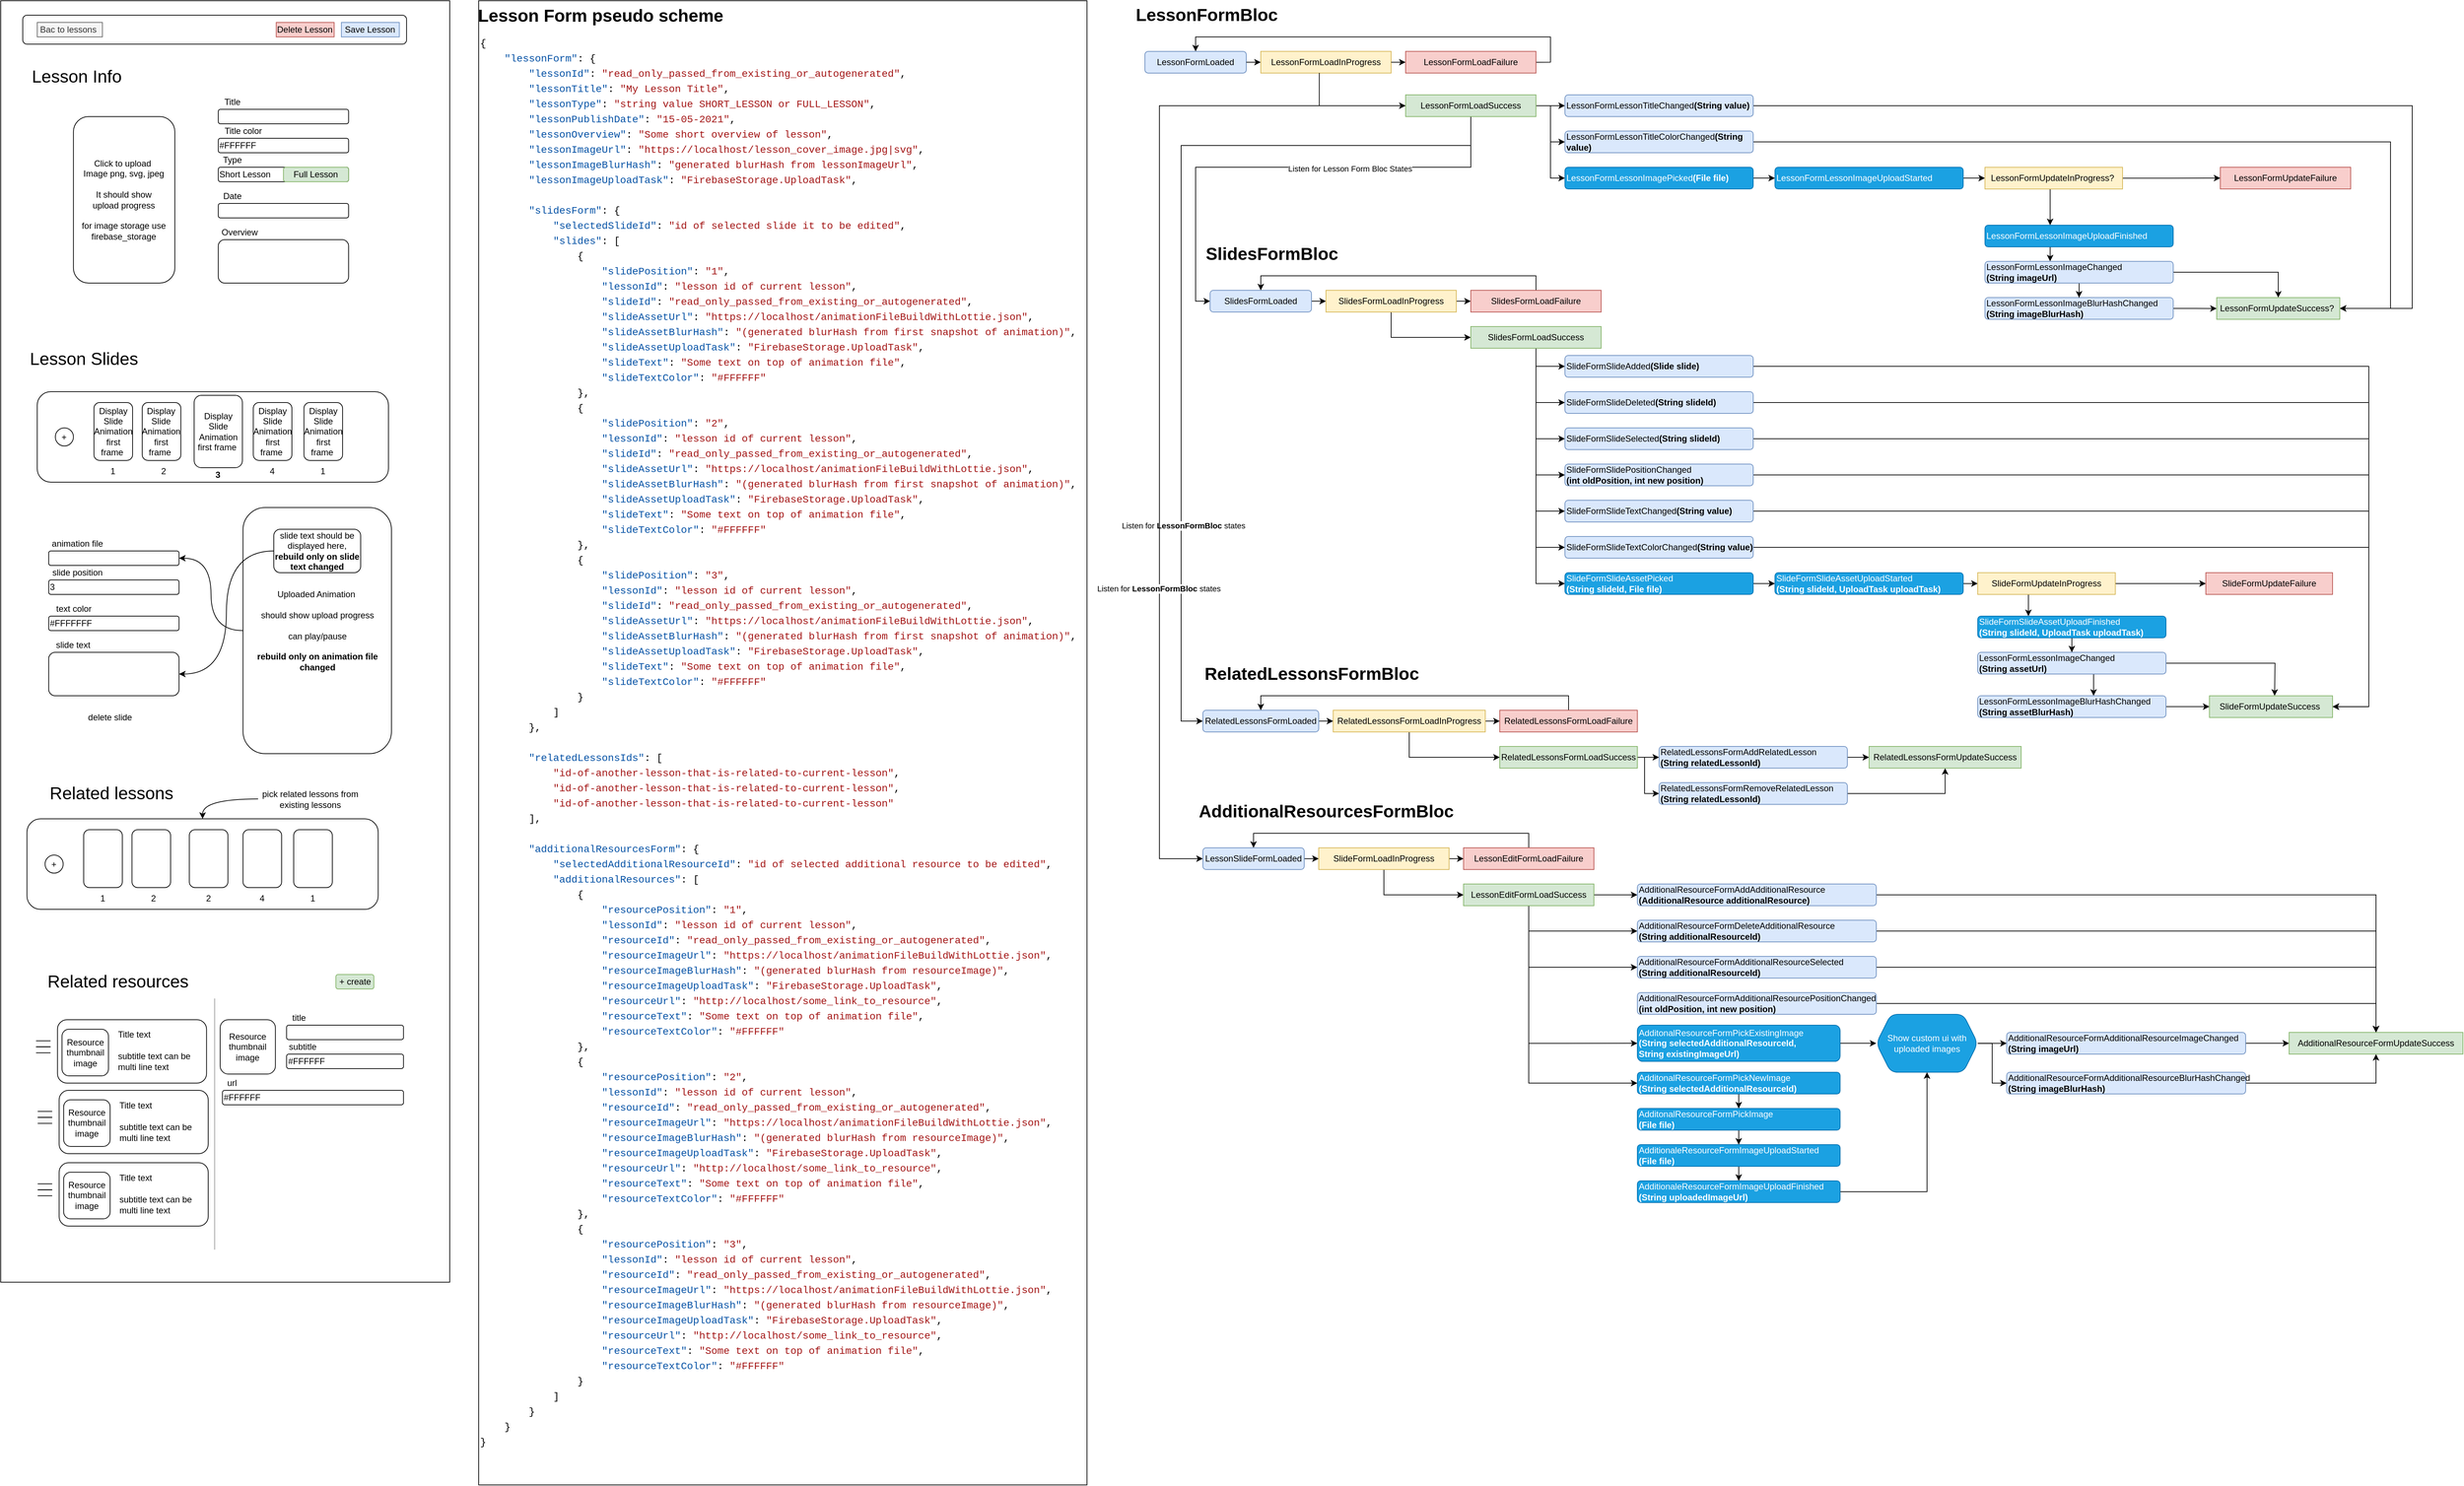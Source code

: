 <mxfile version="14.6.13" type="device"><diagram id="ZgEIuVxUdAvpNd6eqq_s" name="Page-1"><mxGraphModel dx="4424" dy="3532" grid="1" gridSize="10" guides="1" tooltips="1" connect="1" arrows="1" fold="1" page="1" pageScale="1" pageWidth="1200" pageHeight="1920" math="0" shadow="0"><root><mxCell id="0"/><mxCell id="1" parent="0"/><mxCell id="NVj-Q9PJwCB7eyIP08Xt-21" value="" style="group" parent="1" vertex="1" connectable="0"><mxGeometry x="760" y="80" width="840" height="2050" as="geometry"/></mxCell><mxCell id="NVj-Q9PJwCB7eyIP08Xt-27" value="" style="group" parent="NVj-Q9PJwCB7eyIP08Xt-21" vertex="1" connectable="0"><mxGeometry width="840" height="2050" as="geometry"/></mxCell><mxCell id="NVj-Q9PJwCB7eyIP08Xt-19" value="&lt;pre style=&quot;background-color: rgb(255 , 255 , 255) ; font-family: &amp;#34;jetbrains mono&amp;#34; , &amp;#34;menlo&amp;#34; , &amp;#34;monaco&amp;#34; , &amp;#34;courier new&amp;#34; , monospace ; font-size: 14px ; line-height: 21px&quot;&gt;&lt;div&gt;&lt;span&gt;{&lt;/span&gt;&lt;br&gt;&lt;/div&gt;&lt;div&gt;    &lt;span style=&quot;color: #0451a5&quot;&gt;&quot;lessonForm&quot;&lt;/span&gt;: {&lt;/div&gt;&lt;div&gt;        &lt;span style=&quot;color: #0451a5&quot;&gt;&quot;lessonId&quot;&lt;/span&gt;: &lt;span style=&quot;color: #a31515&quot;&gt;&quot;read_only_passed_from_existing_or_autogenerated&quot;&lt;/span&gt;,&lt;/div&gt;&lt;div&gt;        &lt;span style=&quot;color: #0451a5&quot;&gt;&quot;lessonTitle&quot;&lt;/span&gt;: &lt;span style=&quot;color: #a31515&quot;&gt;&quot;My Lesson Title&quot;&lt;/span&gt;,&lt;/div&gt;&lt;div&gt;        &lt;span style=&quot;color: #0451a5&quot;&gt;&quot;lessonType&quot;&lt;/span&gt;: &lt;span style=&quot;color: #a31515&quot;&gt;&quot;string value SHORT_LESSON or&lt;/span&gt;&lt;span&gt; &lt;/span&gt;&lt;span style=&quot;color: rgb(163 , 21 , 21)&quot;&gt;FULL_LESSON&quot;&lt;/span&gt;&lt;span&gt;,&lt;/span&gt;&lt;/div&gt;&lt;div&gt;        &lt;span style=&quot;color: #0451a5&quot;&gt;&quot;lessonPublishDate&quot;&lt;/span&gt;: &lt;span style=&quot;color: #a31515&quot;&gt;&quot;15-05-2021&quot;&lt;/span&gt;,&lt;/div&gt;&lt;div&gt;        &lt;span style=&quot;color: #0451a5&quot;&gt;&quot;lessonOverview&quot;&lt;/span&gt;: &lt;span style=&quot;color: #a31515&quot;&gt;&quot;Some short overview of lesson&quot;&lt;/span&gt;,&lt;/div&gt;&lt;div&gt;        &lt;span style=&quot;color: #0451a5&quot;&gt;&quot;lessonImageUrl&quot;&lt;/span&gt;: &lt;span style=&quot;color: #a31515&quot;&gt;&quot;https://localhost/lesson_cover_image.jpg|svg&quot;&lt;/span&gt;,&lt;/div&gt;&lt;div&gt;        &lt;span style=&quot;color: #0451a5&quot;&gt;&quot;lessonImageBlurHash&quot;&lt;/span&gt;: &lt;span style=&quot;color: #a31515&quot;&gt;&quot;generated blurHash from lessonImageUrl&quot;&lt;/span&gt;,&lt;/div&gt;&lt;div&gt;        &lt;span style=&quot;color: #0451a5&quot;&gt;&quot;lessonImageUploadTask&quot;&lt;/span&gt;: &lt;span style=&quot;color: #a31515&quot;&gt;&quot;FirebaseStorage.UploadTask&quot;&lt;/span&gt;,&lt;/div&gt;&lt;div&gt;        &lt;/div&gt;&lt;div&gt;&lt;span style=&quot;color: #0451a5&quot;&gt;        &quot;slidesForm&quot;&lt;/span&gt;: {&lt;/div&gt;&lt;div&gt;            &lt;span style=&quot;color: #0451a5&quot;&gt;&quot;selectedSlideId&quot;&lt;/span&gt;: &lt;span style=&quot;color: #a31515&quot;&gt;&quot;id of selected slide it to be edited&quot;&lt;/span&gt;,&lt;/div&gt;&lt;div&gt;            &lt;span style=&quot;color: #0451a5&quot;&gt;&quot;slides&quot;&lt;/span&gt;: [&lt;/div&gt;&lt;div&gt;                {&lt;/div&gt;&lt;div&gt;                    &lt;span style=&quot;color: #0451a5&quot;&gt;&quot;slidePosition&quot;&lt;/span&gt;: &lt;span style=&quot;color: #a31515&quot;&gt;&quot;1&quot;&lt;/span&gt;,&lt;/div&gt;&lt;div&gt;                    &lt;span style=&quot;color: #0451a5&quot;&gt;&quot;lessonId&quot;&lt;/span&gt;: &lt;span style=&quot;color: #a31515&quot;&gt;&quot;lesson id of current lesson&quot;&lt;/span&gt;,&lt;/div&gt;&lt;div&gt;                    &lt;span style=&quot;color: #0451a5&quot;&gt;&quot;slideId&quot;&lt;/span&gt;: &lt;span style=&quot;color: #a31515&quot;&gt;&quot;read_only_passed_from_existing_or_autogenerated&quot;&lt;/span&gt;,&lt;/div&gt;&lt;div&gt;                    &lt;span style=&quot;color: #0451a5&quot;&gt;&quot;slideAssetUrl&quot;&lt;/span&gt;: &lt;span style=&quot;color: #a31515&quot;&gt;&quot;https://localhost/animationFileBuildWithLottie.json&quot;&lt;/span&gt;,&lt;/div&gt;&lt;div&gt;                    &lt;span style=&quot;color: #0451a5&quot;&gt;&quot;slideAssetBlurHash&quot;&lt;/span&gt;: &lt;span style=&quot;color: #a31515&quot;&gt;&quot;(generated blurHash from first snapshot of animation)&quot;&lt;/span&gt;,&lt;/div&gt;&lt;div&gt;                    &lt;span style=&quot;color: #0451a5&quot;&gt;&quot;slideAssetUploadTask&quot;&lt;/span&gt;: &lt;span style=&quot;color: #a31515&quot;&gt;&quot;FirebaseStorage.UploadTask&quot;&lt;/span&gt;,&lt;/div&gt;&lt;div&gt;                    &lt;span style=&quot;color: #0451a5&quot;&gt;&quot;slideText&quot;&lt;/span&gt;: &lt;span style=&quot;color: #a31515&quot;&gt;&quot;Some text on top of animation file&quot;&lt;/span&gt;,&lt;/div&gt;&lt;div&gt;                    &lt;span style=&quot;color: #0451a5&quot;&gt;&quot;slideTextColor&quot;&lt;/span&gt;: &lt;span style=&quot;color: #a31515&quot;&gt;&quot;#FFFFFF&quot;&lt;/span&gt;&lt;/div&gt;&lt;div&gt;                },&lt;/div&gt;&lt;div&gt;                {&lt;/div&gt;&lt;div&gt;                    &lt;span style=&quot;color: #0451a5&quot;&gt;&quot;slidePosition&quot;&lt;/span&gt;: &lt;span style=&quot;color: #a31515&quot;&gt;&quot;2&quot;&lt;/span&gt;,&lt;/div&gt;&lt;div&gt;                    &lt;span style=&quot;color: #0451a5&quot;&gt;&quot;lessonId&quot;&lt;/span&gt;: &lt;span style=&quot;color: #a31515&quot;&gt;&quot;lesson id of current lesson&quot;&lt;/span&gt;,&lt;/div&gt;&lt;div&gt;                    &lt;span style=&quot;color: #0451a5&quot;&gt;&quot;slideId&quot;&lt;/span&gt;: &lt;span style=&quot;color: #a31515&quot;&gt;&quot;read_only_passed_from_existing_or_autogenerated&quot;&lt;/span&gt;,&lt;/div&gt;&lt;div&gt;                    &lt;span style=&quot;color: #0451a5&quot;&gt;&quot;slideAssetUrl&quot;&lt;/span&gt;: &lt;span style=&quot;color: #a31515&quot;&gt;&quot;https://localhost/animationFileBuildWithLottie.json&quot;&lt;/span&gt;,&lt;/div&gt;&lt;div&gt;                    &lt;span style=&quot;color: #0451a5&quot;&gt;&quot;slideAssetBlurHash&quot;&lt;/span&gt;: &lt;span style=&quot;color: #a31515&quot;&gt;&quot;(generated blurHash from first snapshot of animation)&quot;&lt;/span&gt;,&lt;/div&gt;&lt;div&gt;                    &lt;span style=&quot;color: #0451a5&quot;&gt;&quot;slideAssetUploadTask&quot;&lt;/span&gt;: &lt;span style=&quot;color: #a31515&quot;&gt;&quot;FirebaseStorage.UploadTask&quot;&lt;/span&gt;,&lt;/div&gt;&lt;div&gt;                    &lt;span style=&quot;color: #0451a5&quot;&gt;&quot;slideText&quot;&lt;/span&gt;: &lt;span style=&quot;color: #a31515&quot;&gt;&quot;Some text on top of animation file&quot;&lt;/span&gt;,&lt;/div&gt;&lt;div&gt;                    &lt;span style=&quot;color: #0451a5&quot;&gt;&quot;slideTextColor&quot;&lt;/span&gt;: &lt;span style=&quot;color: #a31515&quot;&gt;&quot;#FFFFFF&quot;&lt;/span&gt;&lt;/div&gt;&lt;div&gt;                },&lt;/div&gt;&lt;div&gt;                {&lt;/div&gt;&lt;div&gt;                    &lt;span style=&quot;color: #0451a5&quot;&gt;&quot;slidePosition&quot;&lt;/span&gt;: &lt;span style=&quot;color: #a31515&quot;&gt;&quot;3&quot;&lt;/span&gt;,&lt;/div&gt;&lt;div&gt;                    &lt;span style=&quot;color: #0451a5&quot;&gt;&quot;lessonId&quot;&lt;/span&gt;: &lt;span style=&quot;color: #a31515&quot;&gt;&quot;lesson id of current lesson&quot;&lt;/span&gt;,&lt;/div&gt;&lt;div&gt;                    &lt;span style=&quot;color: #0451a5&quot;&gt;&quot;slideId&quot;&lt;/span&gt;: &lt;span style=&quot;color: #a31515&quot;&gt;&quot;read_only_passed_from_existing_or_autogenerated&quot;&lt;/span&gt;,&lt;/div&gt;&lt;div&gt;                    &lt;span style=&quot;color: #0451a5&quot;&gt;&quot;slideAssetUrl&quot;&lt;/span&gt;: &lt;span style=&quot;color: #a31515&quot;&gt;&quot;https://localhost/animationFileBuildWithLottie.json&quot;&lt;/span&gt;,&lt;/div&gt;&lt;div&gt;                    &lt;span style=&quot;color: #0451a5&quot;&gt;&quot;slideAssetBlurHash&quot;&lt;/span&gt;: &lt;span style=&quot;color: #a31515&quot;&gt;&quot;(generated blurHash from first snapshot of animation)&quot;&lt;/span&gt;,&lt;/div&gt;&lt;div&gt;                    &lt;span style=&quot;color: #0451a5&quot;&gt;&quot;slideAssetUploadTask&quot;&lt;/span&gt;: &lt;span style=&quot;color: #a31515&quot;&gt;&quot;FirebaseStorage.UploadTask&quot;&lt;/span&gt;,&lt;/div&gt;&lt;div&gt;                    &lt;span style=&quot;color: #0451a5&quot;&gt;&quot;slideText&quot;&lt;/span&gt;: &lt;span style=&quot;color: #a31515&quot;&gt;&quot;Some text on top of animation file&quot;&lt;/span&gt;,&lt;/div&gt;&lt;div&gt;                    &lt;span style=&quot;color: #0451a5&quot;&gt;&quot;slideTextColor&quot;&lt;/span&gt;: &lt;span style=&quot;color: #a31515&quot;&gt;&quot;#FFFFFF&quot;&lt;/span&gt;&lt;/div&gt;&lt;div&gt;                }&lt;/div&gt;&lt;div&gt;            ]&lt;/div&gt;&lt;div&gt;        },&lt;/div&gt;&lt;div&gt;        &lt;/div&gt;&lt;div&gt;&lt;span style=&quot;color: #0451a5&quot;&gt;        &quot;relatedLessonsIds&quot;&lt;/span&gt;: [&lt;/div&gt;&lt;div&gt;            &lt;span style=&quot;color: #a31515&quot;&gt;&quot;id-of-another-lesson-that-is-related-to-current-lesson&quot;&lt;/span&gt;,&lt;/div&gt;&lt;div&gt;            &lt;span style=&quot;color: #a31515&quot;&gt;&quot;id-of-another-lesson-that-is-related-to-current-lesson&quot;&lt;/span&gt;,&lt;/div&gt;&lt;div&gt;            &lt;span style=&quot;color: #a31515&quot;&gt;&quot;id-of-another-lesson-that-is-related-to-current-lesson&quot;&lt;/span&gt;&lt;/div&gt;&lt;div&gt;        ],&lt;/div&gt;&lt;div&gt;        &lt;/div&gt;&lt;div&gt;&lt;span&gt;&lt;/span&gt;&lt;span&gt;&lt;/span&gt;&lt;span style=&quot;color: #0451a5&quot;&gt;        &quot;additionalResourcesForm&quot;&lt;/span&gt;: {&lt;/div&gt;&lt;div&gt;            &lt;span style=&quot;color: #0451a5&quot;&gt;&quot;selectedAdditionalResourceId&quot;&lt;/span&gt;: &lt;span style=&quot;color: #a31515&quot;&gt;&quot;id of selected additional resource to be edited&quot;&lt;/span&gt;,&lt;/div&gt;&lt;div&gt;            &lt;span style=&quot;color: #0451a5&quot;&gt;&quot;additionalResources&quot;&lt;/span&gt;: [&lt;/div&gt;&lt;div&gt;                {&lt;/div&gt;&lt;div&gt;                    &lt;span style=&quot;color: #0451a5&quot;&gt;&quot;resourcePosition&quot;&lt;/span&gt;: &lt;span style=&quot;color: #a31515&quot;&gt;&quot;1&quot;&lt;/span&gt;,&lt;/div&gt;&lt;div&gt;                    &lt;span style=&quot;color: #0451a5&quot;&gt;&quot;lessonId&quot;&lt;/span&gt;: &lt;span style=&quot;color: #a31515&quot;&gt;&quot;lesson id of current lesson&quot;&lt;/span&gt;,&lt;/div&gt;&lt;div&gt;                    &lt;span style=&quot;color: #0451a5&quot;&gt;&quot;resourceId&quot;&lt;/span&gt;: &lt;span style=&quot;color: #a31515&quot;&gt;&quot;read_only_passed_from_existing_or_autogenerated&quot;&lt;/span&gt;,&lt;/div&gt;&lt;div&gt;                    &lt;span style=&quot;color: #0451a5&quot;&gt;&quot;resourceImageUrl&quot;&lt;/span&gt;: &lt;span style=&quot;color: #a31515&quot;&gt;&quot;https://localhost/animationFileBuildWithLottie.json&quot;&lt;/span&gt;,&lt;/div&gt;&lt;div&gt;                    &lt;span style=&quot;color: #0451a5&quot;&gt;&quot;resourceImageBlurHash&quot;&lt;/span&gt;: &lt;span style=&quot;color: #a31515&quot;&gt;&quot;(generated blurHash from resourceImage)&quot;&lt;/span&gt;,&lt;/div&gt;&lt;div&gt;                    &lt;span style=&quot;color: #0451a5&quot;&gt;&quot;resourceImageUploadTask&quot;&lt;/span&gt;: &lt;span style=&quot;color: #a31515&quot;&gt;&quot;FirebaseStorage.UploadTask&quot;&lt;/span&gt;,&lt;/div&gt;&lt;div&gt;                    &lt;span style=&quot;color: #0451a5&quot;&gt;&quot;resourceUrl&quot;&lt;/span&gt;: &lt;span style=&quot;color: #a31515&quot;&gt;&quot;http://localhost/some_link_to_resource&quot;&lt;/span&gt;,&lt;/div&gt;&lt;div&gt;                    &lt;span style=&quot;color: #0451a5&quot;&gt;&quot;resourceText&quot;&lt;/span&gt;: &lt;span style=&quot;color: #a31515&quot;&gt;&quot;Some text on top of animation file&quot;&lt;/span&gt;,&lt;/div&gt;&lt;div&gt;                    &lt;span style=&quot;color: #0451a5&quot;&gt;&quot;resourceTextColor&quot;&lt;/span&gt;: &lt;span style=&quot;color: #a31515&quot;&gt;&quot;#FFFFFF&quot;&lt;/span&gt;&lt;/div&gt;&lt;div&gt;                },&lt;/div&gt;&lt;div&gt;                {&lt;/div&gt;&lt;div&gt;                    &lt;span style=&quot;color: #0451a5&quot;&gt;&quot;resourcePosition&quot;&lt;/span&gt;: &lt;span style=&quot;color: #a31515&quot;&gt;&quot;2&quot;&lt;/span&gt;,&lt;/div&gt;&lt;div&gt;                    &lt;span style=&quot;color: #0451a5&quot;&gt;&quot;lessonId&quot;&lt;/span&gt;: &lt;span style=&quot;color: #a31515&quot;&gt;&quot;lesson id of current lesson&quot;&lt;/span&gt;,&lt;/div&gt;&lt;div&gt;                    &lt;span style=&quot;color: #0451a5&quot;&gt;&quot;resourceId&quot;&lt;/span&gt;: &lt;span style=&quot;color: #a31515&quot;&gt;&quot;read_only_passed_from_existing_or_autogenerated&quot;&lt;/span&gt;,&lt;/div&gt;&lt;div&gt;                    &lt;span style=&quot;color: #0451a5&quot;&gt;&quot;resourceImageUrl&quot;&lt;/span&gt;: &lt;span style=&quot;color: #a31515&quot;&gt;&quot;https://localhost/animationFileBuildWithLottie.json&quot;&lt;/span&gt;,&lt;/div&gt;&lt;div&gt;                    &lt;span style=&quot;color: #0451a5&quot;&gt;&quot;resourceImageBlurHash&quot;&lt;/span&gt;: &lt;span style=&quot;color: #a31515&quot;&gt;&quot;(generated blurHash from resourceImage)&quot;&lt;/span&gt;,&lt;/div&gt;&lt;div&gt;                    &lt;span style=&quot;color: #0451a5&quot;&gt;&quot;resourceImageUploadTask&quot;&lt;/span&gt;: &lt;span style=&quot;color: #a31515&quot;&gt;&quot;FirebaseStorage.UploadTask&quot;&lt;/span&gt;,&lt;/div&gt;&lt;div&gt;                    &lt;span style=&quot;color: #0451a5&quot;&gt;&quot;resourceUrl&quot;&lt;/span&gt;: &lt;span style=&quot;color: #a31515&quot;&gt;&quot;http://localhost/some_link_to_resource&quot;&lt;/span&gt;,&lt;/div&gt;&lt;div&gt;                    &lt;span style=&quot;color: #0451a5&quot;&gt;&quot;resourceText&quot;&lt;/span&gt;: &lt;span style=&quot;color: #a31515&quot;&gt;&quot;Some text on top of animation file&quot;&lt;/span&gt;,&lt;/div&gt;&lt;div&gt;                    &lt;span style=&quot;color: #0451a5&quot;&gt;&quot;resourceTextColor&quot;&lt;/span&gt;: &lt;span style=&quot;color: #a31515&quot;&gt;&quot;#FFFFFF&quot;&lt;/span&gt;&lt;/div&gt;&lt;div&gt;                },&lt;/div&gt;&lt;div&gt;                {&lt;/div&gt;&lt;div&gt;                    &lt;span style=&quot;color: #0451a5&quot;&gt;&quot;resourcePosition&quot;&lt;/span&gt;: &lt;span style=&quot;color: #a31515&quot;&gt;&quot;3&quot;&lt;/span&gt;,&lt;/div&gt;&lt;div&gt;                    &lt;span style=&quot;color: #0451a5&quot;&gt;&quot;lessonId&quot;&lt;/span&gt;: &lt;span style=&quot;color: #a31515&quot;&gt;&quot;lesson id of current lesson&quot;&lt;/span&gt;,&lt;/div&gt;&lt;div&gt;                    &lt;span style=&quot;color: #0451a5&quot;&gt;&quot;resourceId&quot;&lt;/span&gt;: &lt;span style=&quot;color: #a31515&quot;&gt;&quot;read_only_passed_from_existing_or_autogenerated&quot;&lt;/span&gt;,&lt;/div&gt;&lt;div&gt;                    &lt;span style=&quot;color: #0451a5&quot;&gt;&quot;resourceImageUrl&quot;&lt;/span&gt;: &lt;span style=&quot;color: #a31515&quot;&gt;&quot;https://localhost/animationFileBuildWithLottie.json&quot;&lt;/span&gt;,&lt;/div&gt;&lt;div&gt;                    &lt;span style=&quot;color: #0451a5&quot;&gt;&quot;resourceImageBlurHash&quot;&lt;/span&gt;: &lt;span style=&quot;color: #a31515&quot;&gt;&quot;(generated blurHash from resourceImage)&quot;&lt;/span&gt;,&lt;/div&gt;&lt;div&gt;                    &lt;span style=&quot;color: #0451a5&quot;&gt;&quot;resourceImageUploadTask&quot;&lt;/span&gt;: &lt;span style=&quot;color: #a31515&quot;&gt;&quot;FirebaseStorage.UploadTask&quot;&lt;/span&gt;,&lt;/div&gt;&lt;div&gt;                    &lt;span style=&quot;color: #0451a5&quot;&gt;&quot;resourceUrl&quot;&lt;/span&gt;: &lt;span style=&quot;color: #a31515&quot;&gt;&quot;http://localhost/some_link_to_resource&quot;&lt;/span&gt;,&lt;/div&gt;&lt;div&gt;                    &lt;span style=&quot;color: #0451a5&quot;&gt;&quot;resourceText&quot;&lt;/span&gt;: &lt;span style=&quot;color: #a31515&quot;&gt;&quot;Some text on top of animation file&quot;&lt;/span&gt;,&lt;/div&gt;&lt;div&gt;                    &lt;span style=&quot;color: #0451a5&quot;&gt;&quot;resourceTextColor&quot;&lt;/span&gt;: &lt;span style=&quot;color: #a31515&quot;&gt;&quot;#FFFFFF&quot;&lt;/span&gt;&lt;/div&gt;&lt;div&gt;                }&lt;/div&gt;&lt;div&gt;            ]&lt;/div&gt;&lt;div&gt;        }&lt;/div&gt;&lt;div&gt;    }&lt;/div&gt;&lt;div&gt;}&lt;/div&gt;&lt;/pre&gt;" style="rounded=0;whiteSpace=wrap;html=1;align=left;" parent="NVj-Q9PJwCB7eyIP08Xt-27" vertex="1"><mxGeometry width="840" height="2050" as="geometry"/></mxCell><mxCell id="NVj-Q9PJwCB7eyIP08Xt-20" value="Lesson Form pseudo scheme" style="text;strokeColor=none;fillColor=none;html=1;fontSize=24;fontStyle=1;verticalAlign=middle;align=center;" parent="NVj-Q9PJwCB7eyIP08Xt-27" vertex="1"><mxGeometry width="336" height="41.624" as="geometry"/></mxCell><mxCell id="NVj-Q9PJwCB7eyIP08Xt-26" value="" style="group" parent="1" vertex="1" connectable="0"><mxGeometry x="100" y="80" width="620" height="1770" as="geometry"/></mxCell><mxCell id="KlS7e5FOMF4TZhvobvmY-2" value="" style="rounded=0;whiteSpace=wrap;html=1;" parent="NVj-Q9PJwCB7eyIP08Xt-26" vertex="1"><mxGeometry width="620" height="1770" as="geometry"/></mxCell><mxCell id="KlS7e5FOMF4TZhvobvmY-32" value="" style="rounded=1;whiteSpace=wrap;html=1;" parent="NVj-Q9PJwCB7eyIP08Xt-26" vertex="1"><mxGeometry x="50.41" y="540" width="485" height="125" as="geometry"/></mxCell><mxCell id="KlS7e5FOMF4TZhvobvmY-3" value="" style="rounded=1;whiteSpace=wrap;html=1;" parent="NVj-Q9PJwCB7eyIP08Xt-26" vertex="1"><mxGeometry x="30.41" y="20" width="530" height="40" as="geometry"/></mxCell><mxCell id="KlS7e5FOMF4TZhvobvmY-4" value="Bac to lessons&amp;nbsp;" style="text;html=1;strokeColor=#666666;fillColor=#f5f5f5;align=center;verticalAlign=middle;whiteSpace=wrap;rounded=0;fontColor=#333333;" parent="NVj-Q9PJwCB7eyIP08Xt-26" vertex="1"><mxGeometry x="50.41" y="30" width="90" height="20" as="geometry"/></mxCell><mxCell id="KlS7e5FOMF4TZhvobvmY-5" value="Save Lesson" style="text;html=1;strokeColor=#6c8ebf;fillColor=#dae8fc;align=center;verticalAlign=middle;whiteSpace=wrap;rounded=0;" parent="NVj-Q9PJwCB7eyIP08Xt-26" vertex="1"><mxGeometry x="470.41" y="30" width="80" height="20" as="geometry"/></mxCell><mxCell id="KlS7e5FOMF4TZhvobvmY-6" value="Delete Lesson" style="text;html=1;strokeColor=#b85450;fillColor=#f8cecc;align=center;verticalAlign=middle;whiteSpace=wrap;rounded=0;" parent="NVj-Q9PJwCB7eyIP08Xt-26" vertex="1"><mxGeometry x="380.41" y="30" width="80" height="20" as="geometry"/></mxCell><mxCell id="KlS7e5FOMF4TZhvobvmY-7" value="&lt;font style=&quot;font-size: 24px&quot;&gt;Lesson Info&lt;/font&gt;" style="text;html=1;strokeColor=none;fillColor=none;align=center;verticalAlign=middle;whiteSpace=wrap;rounded=0;" parent="NVj-Q9PJwCB7eyIP08Xt-26" vertex="1"><mxGeometry x="20.41" y="90" width="170" height="30" as="geometry"/></mxCell><mxCell id="KlS7e5FOMF4TZhvobvmY-8" value="Click to upload&amp;nbsp;&lt;br&gt;Image png, svg, jpeg&lt;br&gt;&lt;br&gt;It should show&lt;br&gt;upload progress&lt;br&gt;&lt;br&gt;for image storage use firebase_storage" style="rounded=1;whiteSpace=wrap;html=1;" parent="NVj-Q9PJwCB7eyIP08Xt-26" vertex="1"><mxGeometry x="100.41" y="160" width="140" height="230" as="geometry"/></mxCell><mxCell id="KlS7e5FOMF4TZhvobvmY-9" value="" style="rounded=1;whiteSpace=wrap;html=1;" parent="NVj-Q9PJwCB7eyIP08Xt-26" vertex="1"><mxGeometry x="300.41" y="150" width="180" height="20" as="geometry"/></mxCell><mxCell id="KlS7e5FOMF4TZhvobvmY-11" value="Title" style="text;html=1;strokeColor=none;fillColor=none;align=center;verticalAlign=middle;whiteSpace=wrap;rounded=0;" parent="NVj-Q9PJwCB7eyIP08Xt-26" vertex="1"><mxGeometry x="300.41" y="130" width="40" height="20" as="geometry"/></mxCell><mxCell id="KlS7e5FOMF4TZhvobvmY-12" value="Type" style="text;html=1;strokeColor=none;fillColor=none;align=center;verticalAlign=middle;whiteSpace=wrap;rounded=0;" parent="NVj-Q9PJwCB7eyIP08Xt-26" vertex="1"><mxGeometry x="300.41" y="210" width="40" height="20" as="geometry"/></mxCell><mxCell id="KlS7e5FOMF4TZhvobvmY-13" value="Short Lesson" style="rounded=1;whiteSpace=wrap;html=1;align=left;" parent="NVj-Q9PJwCB7eyIP08Xt-26" vertex="1"><mxGeometry x="300.41" y="230" width="180" height="20" as="geometry"/></mxCell><mxCell id="KlS7e5FOMF4TZhvobvmY-14" value="Date" style="text;html=1;strokeColor=none;fillColor=none;align=center;verticalAlign=middle;whiteSpace=wrap;rounded=0;" parent="NVj-Q9PJwCB7eyIP08Xt-26" vertex="1"><mxGeometry x="300.41" y="260" width="40" height="20" as="geometry"/></mxCell><mxCell id="KlS7e5FOMF4TZhvobvmY-15" value="" style="rounded=1;whiteSpace=wrap;html=1;" parent="NVj-Q9PJwCB7eyIP08Xt-26" vertex="1"><mxGeometry x="300.41" y="280" width="180" height="20" as="geometry"/></mxCell><mxCell id="KlS7e5FOMF4TZhvobvmY-16" value="Overview" style="text;html=1;strokeColor=none;fillColor=none;align=center;verticalAlign=middle;whiteSpace=wrap;rounded=0;" parent="NVj-Q9PJwCB7eyIP08Xt-26" vertex="1"><mxGeometry x="310.41" y="310" width="40" height="20" as="geometry"/></mxCell><mxCell id="KlS7e5FOMF4TZhvobvmY-17" value="" style="rounded=1;whiteSpace=wrap;html=1;" parent="NVj-Q9PJwCB7eyIP08Xt-26" vertex="1"><mxGeometry x="300.41" y="330" width="180" height="60" as="geometry"/></mxCell><mxCell id="KlS7e5FOMF4TZhvobvmY-20" value="Full Lesson" style="rounded=1;whiteSpace=wrap;html=1;fillColor=#d5e8d4;strokeColor=#82b366;" parent="NVj-Q9PJwCB7eyIP08Xt-26" vertex="1"><mxGeometry x="390.41" y="230" width="90" height="20" as="geometry"/></mxCell><mxCell id="KlS7e5FOMF4TZhvobvmY-23" value="#FFFFFF" style="rounded=1;whiteSpace=wrap;html=1;align=left;" parent="NVj-Q9PJwCB7eyIP08Xt-26" vertex="1"><mxGeometry x="300.41" y="190" width="180" height="20" as="geometry"/></mxCell><mxCell id="KlS7e5FOMF4TZhvobvmY-24" value="Title color" style="text;html=1;strokeColor=none;fillColor=none;align=center;verticalAlign=middle;whiteSpace=wrap;rounded=0;" parent="NVj-Q9PJwCB7eyIP08Xt-26" vertex="1"><mxGeometry x="300.41" y="170" width="70" height="20" as="geometry"/></mxCell><mxCell id="KlS7e5FOMF4TZhvobvmY-25" value="&lt;font style=&quot;font-size: 24px&quot;&gt;Lesson Slides&lt;/font&gt;" style="text;html=1;strokeColor=none;fillColor=none;align=center;verticalAlign=middle;whiteSpace=wrap;rounded=0;" parent="NVj-Q9PJwCB7eyIP08Xt-26" vertex="1"><mxGeometry x="30.41" y="480" width="170" height="30" as="geometry"/></mxCell><mxCell id="KlS7e5FOMF4TZhvobvmY-26" value="Display Slide Animation first frame&amp;nbsp;" style="rounded=1;whiteSpace=wrap;html=1;" parent="NVj-Q9PJwCB7eyIP08Xt-26" vertex="1"><mxGeometry x="128.75" y="555" width="53.33" height="80" as="geometry"/></mxCell><mxCell id="KlS7e5FOMF4TZhvobvmY-28" value="+" style="ellipse;whiteSpace=wrap;html=1;aspect=fixed;" parent="NVj-Q9PJwCB7eyIP08Xt-26" vertex="1"><mxGeometry x="75.41" y="590" width="25" height="25" as="geometry"/></mxCell><mxCell id="KlS7e5FOMF4TZhvobvmY-33" value="1" style="text;html=1;strokeColor=none;fillColor=none;align=center;verticalAlign=middle;whiteSpace=wrap;rounded=0;" parent="NVj-Q9PJwCB7eyIP08Xt-26" vertex="1"><mxGeometry x="135.41" y="640" width="40" height="20" as="geometry"/></mxCell><mxCell id="KlS7e5FOMF4TZhvobvmY-34" value="2" style="text;html=1;strokeColor=none;fillColor=none;align=center;verticalAlign=middle;whiteSpace=wrap;rounded=0;" parent="NVj-Q9PJwCB7eyIP08Xt-26" vertex="1"><mxGeometry x="205.41" y="640" width="40" height="20" as="geometry"/></mxCell><mxCell id="KlS7e5FOMF4TZhvobvmY-36" value="&lt;b&gt;3&lt;/b&gt;" style="text;html=1;strokeColor=none;fillColor=none;align=center;verticalAlign=middle;whiteSpace=wrap;rounded=0;" parent="NVj-Q9PJwCB7eyIP08Xt-26" vertex="1"><mxGeometry x="280.41" y="645" width="40" height="20" as="geometry"/></mxCell><mxCell id="KlS7e5FOMF4TZhvobvmY-37" value="Display Slide Animation first frame&amp;nbsp;" style="rounded=1;whiteSpace=wrap;html=1;" parent="NVj-Q9PJwCB7eyIP08Xt-26" vertex="1"><mxGeometry x="267.07" y="545" width="66.67" height="100" as="geometry"/></mxCell><mxCell id="KlS7e5FOMF4TZhvobvmY-38" value="4" style="text;html=1;strokeColor=none;fillColor=none;align=center;verticalAlign=middle;whiteSpace=wrap;rounded=0;" parent="NVj-Q9PJwCB7eyIP08Xt-26" vertex="1"><mxGeometry x="355.41" y="640" width="40" height="20" as="geometry"/></mxCell><mxCell id="KlS7e5FOMF4TZhvobvmY-40" value="1" style="text;html=1;strokeColor=none;fillColor=none;align=center;verticalAlign=middle;whiteSpace=wrap;rounded=0;" parent="NVj-Q9PJwCB7eyIP08Xt-26" vertex="1"><mxGeometry x="425.41" y="640" width="40" height="20" as="geometry"/></mxCell><mxCell id="KlS7e5FOMF4TZhvobvmY-42" value="Display Slide Animation first frame&amp;nbsp;" style="rounded=1;whiteSpace=wrap;html=1;" parent="NVj-Q9PJwCB7eyIP08Xt-26" vertex="1"><mxGeometry x="195.41" y="555" width="53.33" height="80" as="geometry"/></mxCell><mxCell id="KlS7e5FOMF4TZhvobvmY-43" value="Display Slide Animation first frame&amp;nbsp;" style="rounded=1;whiteSpace=wrap;html=1;" parent="NVj-Q9PJwCB7eyIP08Xt-26" vertex="1"><mxGeometry x="348.75" y="555" width="53.33" height="80" as="geometry"/></mxCell><mxCell id="KlS7e5FOMF4TZhvobvmY-44" value="Display Slide Animation first frame&amp;nbsp;" style="rounded=1;whiteSpace=wrap;html=1;" parent="NVj-Q9PJwCB7eyIP08Xt-26" vertex="1"><mxGeometry x="418.74" y="555" width="53.33" height="80" as="geometry"/></mxCell><mxCell id="KlS7e5FOMF4TZhvobvmY-45" value="" style="rounded=1;whiteSpace=wrap;html=1;" parent="NVj-Q9PJwCB7eyIP08Xt-26" vertex="1"><mxGeometry x="66.24" y="760" width="180" height="20" as="geometry"/></mxCell><mxCell id="KlS7e5FOMF4TZhvobvmY-46" value="animation file" style="text;html=1;strokeColor=none;fillColor=none;align=center;verticalAlign=middle;whiteSpace=wrap;rounded=0;" parent="NVj-Q9PJwCB7eyIP08Xt-26" vertex="1"><mxGeometry x="66.24" y="740" width="80" height="20" as="geometry"/></mxCell><mxCell id="KlS7e5FOMF4TZhvobvmY-49" value="text color" style="text;html=1;strokeColor=none;fillColor=none;align=center;verticalAlign=middle;whiteSpace=wrap;rounded=0;" parent="NVj-Q9PJwCB7eyIP08Xt-26" vertex="1"><mxGeometry x="66.24" y="830" width="70" height="20" as="geometry"/></mxCell><mxCell id="KlS7e5FOMF4TZhvobvmY-50" value="#FFFFFFF" style="rounded=1;whiteSpace=wrap;html=1;align=left;" parent="NVj-Q9PJwCB7eyIP08Xt-26" vertex="1"><mxGeometry x="66.24" y="850" width="180" height="20" as="geometry"/></mxCell><mxCell id="KlS7e5FOMF4TZhvobvmY-51" value="slide text" style="text;html=1;strokeColor=none;fillColor=none;align=center;verticalAlign=middle;whiteSpace=wrap;rounded=0;" parent="NVj-Q9PJwCB7eyIP08Xt-26" vertex="1"><mxGeometry x="69.58" y="880" width="60" height="20" as="geometry"/></mxCell><mxCell id="KlS7e5FOMF4TZhvobvmY-52" value="" style="rounded=1;whiteSpace=wrap;html=1;" parent="NVj-Q9PJwCB7eyIP08Xt-26" vertex="1"><mxGeometry x="66.24" y="900" width="180" height="60" as="geometry"/></mxCell><mxCell id="KlS7e5FOMF4TZhvobvmY-54" value="3" style="rounded=1;whiteSpace=wrap;html=1;align=left;" parent="NVj-Q9PJwCB7eyIP08Xt-26" vertex="1"><mxGeometry x="66.24" y="800" width="180" height="20" as="geometry"/></mxCell><mxCell id="KlS7e5FOMF4TZhvobvmY-55" value="slide position" style="text;html=1;strokeColor=none;fillColor=none;align=center;verticalAlign=middle;whiteSpace=wrap;rounded=0;" parent="NVj-Q9PJwCB7eyIP08Xt-26" vertex="1"><mxGeometry x="66.24" y="780" width="80" height="20" as="geometry"/></mxCell><mxCell id="KlS7e5FOMF4TZhvobvmY-60" style="edgeStyle=orthogonalEdgeStyle;orthogonalLoop=1;jettySize=auto;html=1;entryX=1;entryY=0.5;entryDx=0;entryDy=0;curved=1;" parent="NVj-Q9PJwCB7eyIP08Xt-26" source="KlS7e5FOMF4TZhvobvmY-56" target="KlS7e5FOMF4TZhvobvmY-45" edge="1"><mxGeometry relative="1" as="geometry"/></mxCell><mxCell id="KlS7e5FOMF4TZhvobvmY-56" value="&lt;span&gt;Uploaded Animation&amp;nbsp;&lt;/span&gt;&lt;br&gt;&lt;br&gt;&lt;span&gt;should show upload progress&lt;/span&gt;&lt;br&gt;&lt;br&gt;&lt;span&gt;can play/pause&lt;br&gt;&lt;br&gt;&lt;b&gt;rebuild only on animation file &lt;br&gt;changed&lt;/b&gt;&lt;br&gt;&lt;/span&gt;" style="rounded=1;whiteSpace=wrap;html=1;" parent="NVj-Q9PJwCB7eyIP08Xt-26" vertex="1"><mxGeometry x="334.57" y="700" width="205" height="340" as="geometry"/></mxCell><mxCell id="KlS7e5FOMF4TZhvobvmY-59" style="edgeStyle=orthogonalEdgeStyle;orthogonalLoop=1;jettySize=auto;html=1;exitX=0;exitY=0.5;exitDx=0;exitDy=0;entryX=1;entryY=0.5;entryDx=0;entryDy=0;curved=1;" parent="NVj-Q9PJwCB7eyIP08Xt-26" source="KlS7e5FOMF4TZhvobvmY-57" target="KlS7e5FOMF4TZhvobvmY-52" edge="1"><mxGeometry relative="1" as="geometry"/></mxCell><mxCell id="KlS7e5FOMF4TZhvobvmY-57" value="slide text should be displayed here, &lt;b&gt;rebuild only on slide text changed&lt;/b&gt;" style="rounded=1;whiteSpace=wrap;html=1;" parent="NVj-Q9PJwCB7eyIP08Xt-26" vertex="1"><mxGeometry x="377.07" y="730" width="120" height="60" as="geometry"/></mxCell><mxCell id="KlS7e5FOMF4TZhvobvmY-61" value="delete slide" style="text;html=1;strokeColor=none;fillColor=none;align=center;verticalAlign=middle;whiteSpace=wrap;rounded=0;" parent="NVj-Q9PJwCB7eyIP08Xt-26" vertex="1"><mxGeometry x="106.24" y="980" width="90" height="20" as="geometry"/></mxCell><mxCell id="KlS7e5FOMF4TZhvobvmY-62" value="&lt;font style=&quot;font-size: 24px&quot;&gt;Related lessons&lt;/font&gt;" style="text;html=1;strokeColor=none;fillColor=none;align=center;verticalAlign=middle;whiteSpace=wrap;rounded=0;" parent="NVj-Q9PJwCB7eyIP08Xt-26" vertex="1"><mxGeometry x="36.24" y="1080" width="234.17" height="30" as="geometry"/></mxCell><mxCell id="KlS7e5FOMF4TZhvobvmY-63" value="" style="rounded=1;whiteSpace=wrap;html=1;" parent="NVj-Q9PJwCB7eyIP08Xt-26" vertex="1"><mxGeometry x="36.24" y="1130" width="485" height="125" as="geometry"/></mxCell><mxCell id="KlS7e5FOMF4TZhvobvmY-64" value="" style="rounded=1;whiteSpace=wrap;html=1;" parent="NVj-Q9PJwCB7eyIP08Xt-26" vertex="1"><mxGeometry x="114.58" y="1145" width="53.33" height="80" as="geometry"/></mxCell><mxCell id="KlS7e5FOMF4TZhvobvmY-65" value="+" style="ellipse;whiteSpace=wrap;html=1;aspect=fixed;" parent="NVj-Q9PJwCB7eyIP08Xt-26" vertex="1"><mxGeometry x="61.24" y="1180" width="25" height="25" as="geometry"/></mxCell><mxCell id="KlS7e5FOMF4TZhvobvmY-66" value="1" style="text;html=1;strokeColor=none;fillColor=none;align=center;verticalAlign=middle;whiteSpace=wrap;rounded=0;" parent="NVj-Q9PJwCB7eyIP08Xt-26" vertex="1"><mxGeometry x="121.24" y="1230" width="40" height="20" as="geometry"/></mxCell><mxCell id="KlS7e5FOMF4TZhvobvmY-67" value="2" style="text;html=1;strokeColor=none;fillColor=none;align=center;verticalAlign=middle;whiteSpace=wrap;rounded=0;" parent="NVj-Q9PJwCB7eyIP08Xt-26" vertex="1"><mxGeometry x="191.24" y="1230" width="40" height="20" as="geometry"/></mxCell><mxCell id="KlS7e5FOMF4TZhvobvmY-70" value="4" style="text;html=1;strokeColor=none;fillColor=none;align=center;verticalAlign=middle;whiteSpace=wrap;rounded=0;" parent="NVj-Q9PJwCB7eyIP08Xt-26" vertex="1"><mxGeometry x="341.24" y="1230" width="40" height="20" as="geometry"/></mxCell><mxCell id="KlS7e5FOMF4TZhvobvmY-71" value="1" style="text;html=1;strokeColor=none;fillColor=none;align=center;verticalAlign=middle;whiteSpace=wrap;rounded=0;" parent="NVj-Q9PJwCB7eyIP08Xt-26" vertex="1"><mxGeometry x="411.24" y="1230" width="40" height="20" as="geometry"/></mxCell><mxCell id="KlS7e5FOMF4TZhvobvmY-72" value="" style="rounded=1;whiteSpace=wrap;html=1;" parent="NVj-Q9PJwCB7eyIP08Xt-26" vertex="1"><mxGeometry x="181.24" y="1145" width="53.33" height="80" as="geometry"/></mxCell><mxCell id="KlS7e5FOMF4TZhvobvmY-73" value="" style="rounded=1;whiteSpace=wrap;html=1;" parent="NVj-Q9PJwCB7eyIP08Xt-26" vertex="1"><mxGeometry x="334.58" y="1145" width="53.33" height="80" as="geometry"/></mxCell><mxCell id="KlS7e5FOMF4TZhvobvmY-74" value="" style="rounded=1;whiteSpace=wrap;html=1;" parent="NVj-Q9PJwCB7eyIP08Xt-26" vertex="1"><mxGeometry x="404.57" y="1145" width="53.33" height="80" as="geometry"/></mxCell><mxCell id="KlS7e5FOMF4TZhvobvmY-76" style="edgeStyle=orthogonalEdgeStyle;curved=1;orthogonalLoop=1;jettySize=auto;html=1;entryX=0.5;entryY=0;entryDx=0;entryDy=0;strokeColor=#000000;exitX=0;exitY=0.5;exitDx=0;exitDy=0;" parent="NVj-Q9PJwCB7eyIP08Xt-26" source="KlS7e5FOMF4TZhvobvmY-75" target="KlS7e5FOMF4TZhvobvmY-63" edge="1"><mxGeometry relative="1" as="geometry"/></mxCell><mxCell id="KlS7e5FOMF4TZhvobvmY-75" value="pick related lessons from existing lessons" style="text;html=1;strokeColor=none;fillColor=none;align=center;verticalAlign=middle;whiteSpace=wrap;rounded=0;" parent="NVj-Q9PJwCB7eyIP08Xt-26" vertex="1"><mxGeometry x="355.41" y="1085" width="145" height="35" as="geometry"/></mxCell><mxCell id="KlS7e5FOMF4TZhvobvmY-78" value="&lt;font style=&quot;font-size: 24px&quot;&gt;Related resources&lt;/font&gt;" style="text;html=1;strokeColor=none;fillColor=none;align=center;verticalAlign=middle;whiteSpace=wrap;rounded=0;" parent="NVj-Q9PJwCB7eyIP08Xt-26" vertex="1"><mxGeometry x="44.62" y="1340" width="234.17" height="30" as="geometry"/></mxCell><mxCell id="KlS7e5FOMF4TZhvobvmY-80" value="Resource thumbnail image" style="rounded=1;whiteSpace=wrap;html=1;" parent="NVj-Q9PJwCB7eyIP08Xt-26" vertex="1"><mxGeometry x="303.05" y="1407.5" width="76.26" height="75" as="geometry"/></mxCell><mxCell id="KlS7e5FOMF4TZhvobvmY-86" value="" style="rounded=1;whiteSpace=wrap;html=1;" parent="NVj-Q9PJwCB7eyIP08Xt-26" vertex="1"><mxGeometry x="394.73" y="1415" width="161.45" height="20" as="geometry"/></mxCell><mxCell id="KlS7e5FOMF4TZhvobvmY-87" value="title" style="text;html=1;strokeColor=none;fillColor=none;align=center;verticalAlign=middle;whiteSpace=wrap;rounded=0;" parent="NVj-Q9PJwCB7eyIP08Xt-26" vertex="1"><mxGeometry x="394.73" y="1395" width="34.16" height="20" as="geometry"/></mxCell><mxCell id="KlS7e5FOMF4TZhvobvmY-88" value="#FFFFFF" style="rounded=1;whiteSpace=wrap;html=1;align=left;" parent="NVj-Q9PJwCB7eyIP08Xt-26" vertex="1"><mxGeometry x="394.73" y="1455" width="161.45" height="20" as="geometry"/></mxCell><mxCell id="KlS7e5FOMF4TZhvobvmY-89" value="subtitle" style="text;html=1;strokeColor=none;fillColor=none;align=center;verticalAlign=middle;whiteSpace=wrap;rounded=0;" parent="NVj-Q9PJwCB7eyIP08Xt-26" vertex="1"><mxGeometry x="394.73" y="1435" width="44.16" height="20" as="geometry"/></mxCell><mxCell id="KlS7e5FOMF4TZhvobvmY-90" value="#FFFFFF" style="rounded=1;whiteSpace=wrap;html=1;align=left;" parent="NVj-Q9PJwCB7eyIP08Xt-26" vertex="1"><mxGeometry x="306.18" y="1505" width="250" height="20" as="geometry"/></mxCell><mxCell id="KlS7e5FOMF4TZhvobvmY-91" value="url" style="text;html=1;strokeColor=none;fillColor=none;align=center;verticalAlign=middle;whiteSpace=wrap;rounded=0;" parent="NVj-Q9PJwCB7eyIP08Xt-26" vertex="1"><mxGeometry x="305.45" y="1485" width="29.17" height="20" as="geometry"/></mxCell><mxCell id="KlS7e5FOMF4TZhvobvmY-105" value="+ create" style="text;html=1;strokeColor=#82b366;fillColor=#d5e8d4;align=center;verticalAlign=middle;whiteSpace=wrap;rounded=1;" parent="NVj-Q9PJwCB7eyIP08Xt-26" vertex="1"><mxGeometry x="462.79" y="1345" width="52.51" height="20" as="geometry"/></mxCell><mxCell id="KlS7e5FOMF4TZhvobvmY-107" value="" style="rounded=1;whiteSpace=wrap;html=1;" parent="NVj-Q9PJwCB7eyIP08Xt-26" vertex="1"><mxGeometry x="78.37" y="1407.5" width="205.84" height="87.5" as="geometry"/></mxCell><mxCell id="KlS7e5FOMF4TZhvobvmY-115" value="" style="shape=link;html=1;strokeColor=#000000;width=8.333;" parent="NVj-Q9PJwCB7eyIP08Xt-26" edge="1"><mxGeometry width="100" relative="1" as="geometry"><mxPoint x="48.79" y="1440.78" as="sourcePoint"/><mxPoint x="68.79" y="1440.78" as="targetPoint"/></mxGeometry></mxCell><mxCell id="KlS7e5FOMF4TZhvobvmY-116" value="" style="shape=link;html=1;strokeColor=#000000;width=8.333;" parent="NVj-Q9PJwCB7eyIP08Xt-26" edge="1"><mxGeometry width="100" relative="1" as="geometry"><mxPoint x="48.79" y="1448.94" as="sourcePoint"/><mxPoint x="68.79" y="1448.94" as="targetPoint"/></mxGeometry></mxCell><mxCell id="KlS7e5FOMF4TZhvobvmY-126" value="Resource thumbnail image" style="rounded=1;whiteSpace=wrap;html=1;" parent="NVj-Q9PJwCB7eyIP08Xt-26" vertex="1"><mxGeometry x="84.62" y="1420.63" width="64.17" height="64.37" as="geometry"/></mxCell><mxCell id="KlS7e5FOMF4TZhvobvmY-129" value="Title text" style="text;html=1;strokeColor=none;fillColor=none;align=left;verticalAlign=middle;whiteSpace=wrap;rounded=0;" parent="NVj-Q9PJwCB7eyIP08Xt-26" vertex="1"><mxGeometry x="159.62" y="1418.13" width="52.5" height="20" as="geometry"/></mxCell><mxCell id="KlS7e5FOMF4TZhvobvmY-130" value="subtitle text can be multi line text" style="text;html=1;strokeColor=none;fillColor=none;align=left;verticalAlign=middle;whiteSpace=wrap;rounded=0;" parent="NVj-Q9PJwCB7eyIP08Xt-26" vertex="1"><mxGeometry x="159.62" y="1455" width="112.5" height="20" as="geometry"/></mxCell><mxCell id="KlS7e5FOMF4TZhvobvmY-137" value="2" style="text;html=1;strokeColor=none;fillColor=none;align=center;verticalAlign=middle;whiteSpace=wrap;rounded=0;" parent="NVj-Q9PJwCB7eyIP08Xt-26" vertex="1"><mxGeometry x="267.07" y="1230" width="40" height="20" as="geometry"/></mxCell><mxCell id="KlS7e5FOMF4TZhvobvmY-138" value="" style="rounded=1;whiteSpace=wrap;html=1;" parent="NVj-Q9PJwCB7eyIP08Xt-26" vertex="1"><mxGeometry x="260.41" y="1145" width="53.33" height="80" as="geometry"/></mxCell><mxCell id="KlS7e5FOMF4TZhvobvmY-139" value="" style="rounded=1;whiteSpace=wrap;html=1;" parent="NVj-Q9PJwCB7eyIP08Xt-26" vertex="1"><mxGeometry x="80.66" y="1505" width="205.84" height="87.5" as="geometry"/></mxCell><mxCell id="KlS7e5FOMF4TZhvobvmY-140" value="" style="shape=link;html=1;strokeColor=#000000;width=8.333;" parent="NVj-Q9PJwCB7eyIP08Xt-26" edge="1"><mxGeometry width="100" relative="1" as="geometry"><mxPoint x="51.08" y="1538.28" as="sourcePoint"/><mxPoint x="71.08" y="1538.28" as="targetPoint"/></mxGeometry></mxCell><mxCell id="KlS7e5FOMF4TZhvobvmY-141" value="" style="shape=link;html=1;strokeColor=#000000;width=8.333;" parent="NVj-Q9PJwCB7eyIP08Xt-26" edge="1"><mxGeometry width="100" relative="1" as="geometry"><mxPoint x="51.08" y="1546.44" as="sourcePoint"/><mxPoint x="71.08" y="1546.44" as="targetPoint"/></mxGeometry></mxCell><mxCell id="KlS7e5FOMF4TZhvobvmY-142" value="Resource thumbnail image" style="rounded=1;whiteSpace=wrap;html=1;" parent="NVj-Q9PJwCB7eyIP08Xt-26" vertex="1"><mxGeometry x="86.91" y="1518.13" width="64.17" height="64.37" as="geometry"/></mxCell><mxCell id="KlS7e5FOMF4TZhvobvmY-143" value="Title text" style="text;html=1;strokeColor=none;fillColor=none;align=left;verticalAlign=middle;whiteSpace=wrap;rounded=0;" parent="NVj-Q9PJwCB7eyIP08Xt-26" vertex="1"><mxGeometry x="161.91" y="1515.63" width="52.5" height="20" as="geometry"/></mxCell><mxCell id="KlS7e5FOMF4TZhvobvmY-144" value="subtitle text can be multi line text" style="text;html=1;strokeColor=none;fillColor=none;align=left;verticalAlign=middle;whiteSpace=wrap;rounded=0;" parent="NVj-Q9PJwCB7eyIP08Xt-26" vertex="1"><mxGeometry x="161.91" y="1552.5" width="112.5" height="20" as="geometry"/></mxCell><mxCell id="KlS7e5FOMF4TZhvobvmY-145" value="" style="rounded=1;whiteSpace=wrap;html=1;" parent="NVj-Q9PJwCB7eyIP08Xt-26" vertex="1"><mxGeometry x="80.66" y="1605" width="205.84" height="87.5" as="geometry"/></mxCell><mxCell id="KlS7e5FOMF4TZhvobvmY-146" value="" style="shape=link;html=1;strokeColor=#000000;width=8.333;" parent="NVj-Q9PJwCB7eyIP08Xt-26" edge="1"><mxGeometry width="100" relative="1" as="geometry"><mxPoint x="51.08" y="1638.28" as="sourcePoint"/><mxPoint x="71.08" y="1638.28" as="targetPoint"/></mxGeometry></mxCell><mxCell id="KlS7e5FOMF4TZhvobvmY-147" value="" style="shape=link;html=1;strokeColor=#000000;width=8.333;" parent="NVj-Q9PJwCB7eyIP08Xt-26" edge="1"><mxGeometry width="100" relative="1" as="geometry"><mxPoint x="51.08" y="1646.44" as="sourcePoint"/><mxPoint x="71.08" y="1646.44" as="targetPoint"/></mxGeometry></mxCell><mxCell id="KlS7e5FOMF4TZhvobvmY-148" value="Resource thumbnail image" style="rounded=1;whiteSpace=wrap;html=1;" parent="NVj-Q9PJwCB7eyIP08Xt-26" vertex="1"><mxGeometry x="86.91" y="1618.13" width="64.17" height="64.37" as="geometry"/></mxCell><mxCell id="KlS7e5FOMF4TZhvobvmY-149" value="Title text" style="text;html=1;strokeColor=none;fillColor=none;align=left;verticalAlign=middle;whiteSpace=wrap;rounded=0;" parent="NVj-Q9PJwCB7eyIP08Xt-26" vertex="1"><mxGeometry x="161.91" y="1615.63" width="52.5" height="20" as="geometry"/></mxCell><mxCell id="KlS7e5FOMF4TZhvobvmY-150" value="subtitle text can be multi line text" style="text;html=1;strokeColor=none;fillColor=none;align=left;verticalAlign=middle;whiteSpace=wrap;rounded=0;" parent="NVj-Q9PJwCB7eyIP08Xt-26" vertex="1"><mxGeometry x="161.91" y="1652.5" width="112.5" height="20" as="geometry"/></mxCell><mxCell id="KlS7e5FOMF4TZhvobvmY-152" value="" style="verticalLabelPosition=bottom;shadow=0;dashed=0;align=center;html=1;verticalAlign=top;strokeWidth=1;shape=mxgraph.mockup.markup.line;strokeColor=#999999;direction=north;rounded=1;fontStyle=1" parent="NVj-Q9PJwCB7eyIP08Xt-26" vertex="1"><mxGeometry x="285.45" y="1378.13" width="20" height="346.87" as="geometry"/></mxCell><mxCell id="NVj-Q9PJwCB7eyIP08Xt-51" value="LessonFormLoaded" style="rounded=1;whiteSpace=wrap;html=1;fillColor=#dae8fc;strokeColor=#6c8ebf;" parent="1" vertex="1"><mxGeometry x="1680" y="149.94" width="140" height="30" as="geometry"/></mxCell><mxCell id="NVj-Q9PJwCB7eyIP08Xt-52" value="LessonFormLoadInProgress" style="rounded=0;whiteSpace=wrap;html=1;fillColor=#fff2cc;strokeColor=#d6b656;" parent="1" vertex="1"><mxGeometry x="1840" y="149.94" width="180" height="30" as="geometry"/></mxCell><mxCell id="NVj-Q9PJwCB7eyIP08Xt-53" style="edgeStyle=orthogonalEdgeStyle;rounded=0;orthogonalLoop=1;jettySize=auto;html=1;exitX=1;exitY=0.5;exitDx=0;exitDy=0;entryX=0;entryY=0.5;entryDx=0;entryDy=0;" parent="1" source="NVj-Q9PJwCB7eyIP08Xt-51" target="NVj-Q9PJwCB7eyIP08Xt-52" edge="1"><mxGeometry relative="1" as="geometry"/></mxCell><mxCell id="NVj-Q9PJwCB7eyIP08Xt-54" style="edgeStyle=orthogonalEdgeStyle;rounded=0;orthogonalLoop=1;jettySize=auto;html=1;entryX=0;entryY=0.5;entryDx=0;entryDy=0;" parent="1" target="NVj-Q9PJwCB7eyIP08Xt-60" edge="1"><mxGeometry relative="1" as="geometry"><mxPoint x="2130" y="230" as="sourcePoint"/><Array as="points"><mxPoint x="2130" y="310"/><mxPoint x="1750" y="310"/><mxPoint x="1750" y="495"/></Array></mxGeometry></mxCell><mxCell id="_MHci5yUnW6jM4wdfh9D-131" value="Listen for Lesson Form Bloc States" style="edgeLabel;html=1;align=center;verticalAlign=middle;resizable=0;points=[];" vertex="1" connectable="0" parent="NVj-Q9PJwCB7eyIP08Xt-54"><mxGeometry x="-0.255" y="2" relative="1" as="geometry"><mxPoint as="offset"/></mxGeometry></mxCell><mxCell id="NVj-Q9PJwCB7eyIP08Xt-91" style="edgeStyle=orthogonalEdgeStyle;rounded=0;orthogonalLoop=1;jettySize=auto;html=1;entryX=0;entryY=0.5;entryDx=0;entryDy=0;" parent="1" source="NVj-Q9PJwCB7eyIP08Xt-55" target="NVj-Q9PJwCB7eyIP08Xt-74" edge="1"><mxGeometry relative="1" as="geometry"><Array as="points"><mxPoint x="2130" y="280"/><mxPoint x="1730" y="280"/><mxPoint x="1730" y="1075"/></Array></mxGeometry></mxCell><mxCell id="_MHci5yUnW6jM4wdfh9D-132" value="Listen for &lt;b&gt;LessonFormBloc &lt;/b&gt;states" style="edgeLabel;html=1;align=center;verticalAlign=middle;resizable=0;points=[];" vertex="1" connectable="0" parent="NVj-Q9PJwCB7eyIP08Xt-91"><mxGeometry x="0.525" y="3" relative="1" as="geometry"><mxPoint as="offset"/></mxGeometry></mxCell><mxCell id="_MHci5yUnW6jM4wdfh9D-4" style="edgeStyle=orthogonalEdgeStyle;rounded=0;orthogonalLoop=1;jettySize=auto;html=1;exitX=1;exitY=0.5;exitDx=0;exitDy=0;" edge="1" parent="1" source="NVj-Q9PJwCB7eyIP08Xt-55" target="_MHci5yUnW6jM4wdfh9D-1"><mxGeometry relative="1" as="geometry"><Array as="points"><mxPoint x="2250" y="225"/><mxPoint x="2250" y="225"/></Array></mxGeometry></mxCell><mxCell id="_MHci5yUnW6jM4wdfh9D-5" style="edgeStyle=orthogonalEdgeStyle;rounded=0;orthogonalLoop=1;jettySize=auto;html=1;entryX=0;entryY=0.5;entryDx=0;entryDy=0;" edge="1" parent="1" source="NVj-Q9PJwCB7eyIP08Xt-55" target="_MHci5yUnW6jM4wdfh9D-2"><mxGeometry relative="1" as="geometry"/></mxCell><mxCell id="_MHci5yUnW6jM4wdfh9D-6" style="edgeStyle=orthogonalEdgeStyle;rounded=0;orthogonalLoop=1;jettySize=auto;html=1;entryX=0;entryY=0.5;entryDx=0;entryDy=0;" edge="1" parent="1" source="NVj-Q9PJwCB7eyIP08Xt-55" target="_MHci5yUnW6jM4wdfh9D-3"><mxGeometry relative="1" as="geometry"/></mxCell><mxCell id="_MHci5yUnW6jM4wdfh9D-41" style="edgeStyle=orthogonalEdgeStyle;rounded=0;orthogonalLoop=1;jettySize=auto;html=1;" edge="1" parent="1" source="NVj-Q9PJwCB7eyIP08Xt-55" target="NVj-Q9PJwCB7eyIP08Xt-83"><mxGeometry relative="1" as="geometry"><Array as="points"><mxPoint x="1700" y="225"/><mxPoint x="1700" y="1265"/></Array></mxGeometry></mxCell><mxCell id="_MHci5yUnW6jM4wdfh9D-133" value="Listen for&amp;nbsp;&lt;b&gt;LessonFormBloc&amp;nbsp;&lt;/b&gt;states" style="edgeLabel;html=1;align=center;verticalAlign=middle;resizable=0;points=[];" vertex="1" connectable="0" parent="_MHci5yUnW6jM4wdfh9D-41"><mxGeometry x="0.4" y="-1" relative="1" as="geometry"><mxPoint y="-1" as="offset"/></mxGeometry></mxCell><mxCell id="NVj-Q9PJwCB7eyIP08Xt-55" value="LessonFormLoadSuccess" style="rounded=0;whiteSpace=wrap;html=1;fillColor=#d5e8d4;strokeColor=#82b366;" parent="1" vertex="1"><mxGeometry x="2040" y="210" width="180" height="30" as="geometry"/></mxCell><mxCell id="NVj-Q9PJwCB7eyIP08Xt-56" style="edgeStyle=orthogonalEdgeStyle;rounded=0;orthogonalLoop=1;jettySize=auto;html=1;entryX=0;entryY=0.5;entryDx=0;entryDy=0;exitX=0.449;exitY=0.994;exitDx=0;exitDy=0;exitPerimeter=0;" parent="1" source="NVj-Q9PJwCB7eyIP08Xt-52" target="NVj-Q9PJwCB7eyIP08Xt-55" edge="1"><mxGeometry relative="1" as="geometry"/></mxCell><mxCell id="NVj-Q9PJwCB7eyIP08Xt-70" style="edgeStyle=orthogonalEdgeStyle;rounded=0;orthogonalLoop=1;jettySize=auto;html=1;exitX=1;exitY=0.5;exitDx=0;exitDy=0;entryX=0.5;entryY=0;entryDx=0;entryDy=0;" parent="1" source="NVj-Q9PJwCB7eyIP08Xt-57" target="NVj-Q9PJwCB7eyIP08Xt-51" edge="1"><mxGeometry relative="1" as="geometry"><Array as="points"><mxPoint x="2240" y="164.94"/><mxPoint x="2240" y="129.94"/><mxPoint x="1750" y="129.94"/></Array></mxGeometry></mxCell><mxCell id="NVj-Q9PJwCB7eyIP08Xt-57" value="LessonFormLoadFailure" style="rounded=0;whiteSpace=wrap;html=1;fillColor=#f8cecc;strokeColor=#b85450;" parent="1" vertex="1"><mxGeometry x="2040" y="149.94" width="180" height="30" as="geometry"/></mxCell><mxCell id="NVj-Q9PJwCB7eyIP08Xt-58" style="edgeStyle=orthogonalEdgeStyle;rounded=0;orthogonalLoop=1;jettySize=auto;html=1;entryX=0;entryY=0.5;entryDx=0;entryDy=0;" parent="1" target="NVj-Q9PJwCB7eyIP08Xt-57" edge="1"><mxGeometry relative="1" as="geometry"><mxPoint x="2020" y="164.94" as="sourcePoint"/></mxGeometry></mxCell><mxCell id="NVj-Q9PJwCB7eyIP08Xt-59" style="edgeStyle=orthogonalEdgeStyle;rounded=0;orthogonalLoop=1;jettySize=auto;html=1;exitX=1;exitY=0.5;exitDx=0;exitDy=0;entryX=0;entryY=0.5;entryDx=0;entryDy=0;" parent="1" source="NVj-Q9PJwCB7eyIP08Xt-60" target="NVj-Q9PJwCB7eyIP08Xt-61" edge="1"><mxGeometry relative="1" as="geometry"/></mxCell><mxCell id="NVj-Q9PJwCB7eyIP08Xt-60" value="SlidesFormLoaded" style="rounded=1;whiteSpace=wrap;html=1;fillColor=#dae8fc;strokeColor=#6c8ebf;" parent="1" vertex="1"><mxGeometry x="1770" y="480" width="140" height="30" as="geometry"/></mxCell><mxCell id="NVj-Q9PJwCB7eyIP08Xt-66" style="edgeStyle=orthogonalEdgeStyle;rounded=0;orthogonalLoop=1;jettySize=auto;html=1;exitX=0.5;exitY=1;exitDx=0;exitDy=0;entryX=0;entryY=0.5;entryDx=0;entryDy=0;" parent="1" source="NVj-Q9PJwCB7eyIP08Xt-61" target="NVj-Q9PJwCB7eyIP08Xt-62" edge="1"><mxGeometry relative="1" as="geometry"/></mxCell><mxCell id="NVj-Q9PJwCB7eyIP08Xt-68" style="edgeStyle=orthogonalEdgeStyle;rounded=0;orthogonalLoop=1;jettySize=auto;html=1;exitX=1;exitY=0.5;exitDx=0;exitDy=0;entryX=0;entryY=0.5;entryDx=0;entryDy=0;" parent="1" source="NVj-Q9PJwCB7eyIP08Xt-61" target="NVj-Q9PJwCB7eyIP08Xt-63" edge="1"><mxGeometry relative="1" as="geometry"/></mxCell><mxCell id="NVj-Q9PJwCB7eyIP08Xt-61" value="SlidesFormLoadInProgress" style="rounded=0;whiteSpace=wrap;html=1;fillColor=#fff2cc;strokeColor=#d6b656;" parent="1" vertex="1"><mxGeometry x="1930" y="480" width="180" height="30" as="geometry"/></mxCell><mxCell id="_MHci5yUnW6jM4wdfh9D-54" style="edgeStyle=orthogonalEdgeStyle;rounded=0;orthogonalLoop=1;jettySize=auto;html=1;" edge="1" parent="1" source="NVj-Q9PJwCB7eyIP08Xt-62" target="_MHci5yUnW6jM4wdfh9D-44"><mxGeometry relative="1" as="geometry"><Array as="points"><mxPoint x="2220" y="685"/></Array></mxGeometry></mxCell><mxCell id="_MHci5yUnW6jM4wdfh9D-55" style="edgeStyle=orthogonalEdgeStyle;rounded=0;orthogonalLoop=1;jettySize=auto;html=1;entryX=0;entryY=0.5;entryDx=0;entryDy=0;" edge="1" parent="1" source="NVj-Q9PJwCB7eyIP08Xt-62" target="_MHci5yUnW6jM4wdfh9D-42"><mxGeometry relative="1" as="geometry"/></mxCell><mxCell id="_MHci5yUnW6jM4wdfh9D-56" style="edgeStyle=orthogonalEdgeStyle;rounded=0;orthogonalLoop=1;jettySize=auto;html=1;entryX=0;entryY=0.5;entryDx=0;entryDy=0;" edge="1" parent="1" source="NVj-Q9PJwCB7eyIP08Xt-62" target="_MHci5yUnW6jM4wdfh9D-45"><mxGeometry relative="1" as="geometry"/></mxCell><mxCell id="_MHci5yUnW6jM4wdfh9D-57" style="edgeStyle=orthogonalEdgeStyle;rounded=0;orthogonalLoop=1;jettySize=auto;html=1;entryX=0;entryY=0.5;entryDx=0;entryDy=0;" edge="1" parent="1" source="NVj-Q9PJwCB7eyIP08Xt-62" target="_MHci5yUnW6jM4wdfh9D-46"><mxGeometry relative="1" as="geometry"/></mxCell><mxCell id="_MHci5yUnW6jM4wdfh9D-58" style="edgeStyle=orthogonalEdgeStyle;rounded=0;orthogonalLoop=1;jettySize=auto;html=1;entryX=0;entryY=0.5;entryDx=0;entryDy=0;" edge="1" parent="1" source="NVj-Q9PJwCB7eyIP08Xt-62" target="_MHci5yUnW6jM4wdfh9D-47"><mxGeometry relative="1" as="geometry"/></mxCell><mxCell id="_MHci5yUnW6jM4wdfh9D-90" style="edgeStyle=orthogonalEdgeStyle;rounded=0;orthogonalLoop=1;jettySize=auto;html=1;entryX=0;entryY=0.5;entryDx=0;entryDy=0;" edge="1" parent="1" source="NVj-Q9PJwCB7eyIP08Xt-62" target="_MHci5yUnW6jM4wdfh9D-43"><mxGeometry relative="1" as="geometry"/></mxCell><mxCell id="_MHci5yUnW6jM4wdfh9D-91" style="edgeStyle=orthogonalEdgeStyle;rounded=0;orthogonalLoop=1;jettySize=auto;html=1;entryX=0;entryY=0.5;entryDx=0;entryDy=0;" edge="1" parent="1" source="NVj-Q9PJwCB7eyIP08Xt-62" target="_MHci5yUnW6jM4wdfh9D-88"><mxGeometry relative="1" as="geometry"/></mxCell><mxCell id="NVj-Q9PJwCB7eyIP08Xt-62" value="SlidesFormLoadSuccess" style="rounded=0;whiteSpace=wrap;html=1;fillColor=#d5e8d4;strokeColor=#82b366;" parent="1" vertex="1"><mxGeometry x="2130" y="530" width="180" height="30" as="geometry"/></mxCell><mxCell id="NVj-Q9PJwCB7eyIP08Xt-72" style="edgeStyle=orthogonalEdgeStyle;rounded=0;orthogonalLoop=1;jettySize=auto;html=1;exitX=0.5;exitY=0;exitDx=0;exitDy=0;entryX=0.5;entryY=0;entryDx=0;entryDy=0;" parent="1" source="NVj-Q9PJwCB7eyIP08Xt-63" target="NVj-Q9PJwCB7eyIP08Xt-60" edge="1"><mxGeometry relative="1" as="geometry"/></mxCell><mxCell id="NVj-Q9PJwCB7eyIP08Xt-63" value="SlidesFormLoadFailure" style="rounded=0;whiteSpace=wrap;html=1;fillColor=#f8cecc;strokeColor=#b85450;" parent="1" vertex="1"><mxGeometry x="2130" y="480" width="180" height="30" as="geometry"/></mxCell><mxCell id="NVj-Q9PJwCB7eyIP08Xt-64" value="SlidesFormBloc" style="text;strokeColor=none;fillColor=none;html=1;fontSize=24;fontStyle=1;verticalAlign=middle;align=center;" parent="1" vertex="1"><mxGeometry x="1750" y="410" width="210" height="40" as="geometry"/></mxCell><mxCell id="NVj-Q9PJwCB7eyIP08Xt-65" value="LessonFormBloc" style="text;strokeColor=none;fillColor=none;html=1;fontSize=24;fontStyle=1;verticalAlign=middle;align=center;" parent="1" vertex="1"><mxGeometry x="1640" y="80" width="250" height="40" as="geometry"/></mxCell><mxCell id="NVj-Q9PJwCB7eyIP08Xt-73" style="edgeStyle=orthogonalEdgeStyle;rounded=0;orthogonalLoop=1;jettySize=auto;html=1;exitX=1;exitY=0.5;exitDx=0;exitDy=0;entryX=0;entryY=0.5;entryDx=0;entryDy=0;" parent="1" source="NVj-Q9PJwCB7eyIP08Xt-74" target="NVj-Q9PJwCB7eyIP08Xt-77" edge="1"><mxGeometry relative="1" as="geometry"/></mxCell><mxCell id="NVj-Q9PJwCB7eyIP08Xt-74" value="RelatedLessonsFormLoaded" style="rounded=1;whiteSpace=wrap;html=1;fillColor=#dae8fc;strokeColor=#6c8ebf;" parent="1" vertex="1"><mxGeometry x="1760" y="1060" width="160" height="30" as="geometry"/></mxCell><mxCell id="NVj-Q9PJwCB7eyIP08Xt-75" style="edgeStyle=orthogonalEdgeStyle;rounded=0;orthogonalLoop=1;jettySize=auto;html=1;exitX=0.5;exitY=1;exitDx=0;exitDy=0;entryX=0;entryY=0.5;entryDx=0;entryDy=0;" parent="1" source="NVj-Q9PJwCB7eyIP08Xt-77" target="NVj-Q9PJwCB7eyIP08Xt-78" edge="1"><mxGeometry relative="1" as="geometry"/></mxCell><mxCell id="NVj-Q9PJwCB7eyIP08Xt-76" style="edgeStyle=orthogonalEdgeStyle;rounded=0;orthogonalLoop=1;jettySize=auto;html=1;exitX=1;exitY=0.5;exitDx=0;exitDy=0;entryX=0;entryY=0.5;entryDx=0;entryDy=0;" parent="1" source="NVj-Q9PJwCB7eyIP08Xt-77" target="NVj-Q9PJwCB7eyIP08Xt-80" edge="1"><mxGeometry relative="1" as="geometry"/></mxCell><mxCell id="NVj-Q9PJwCB7eyIP08Xt-77" value="RelatedLessonsFormLoadInProgress" style="rounded=0;whiteSpace=wrap;html=1;fillColor=#fff2cc;strokeColor=#d6b656;" parent="1" vertex="1"><mxGeometry x="1940" y="1060" width="210" height="30" as="geometry"/></mxCell><mxCell id="_MHci5yUnW6jM4wdfh9D-82" style="edgeStyle=orthogonalEdgeStyle;rounded=0;orthogonalLoop=1;jettySize=auto;html=1;entryX=0;entryY=0.5;entryDx=0;entryDy=0;" edge="1" parent="1" source="NVj-Q9PJwCB7eyIP08Xt-78" target="_MHci5yUnW6jM4wdfh9D-80"><mxGeometry relative="1" as="geometry"/></mxCell><mxCell id="_MHci5yUnW6jM4wdfh9D-83" style="edgeStyle=orthogonalEdgeStyle;rounded=0;orthogonalLoop=1;jettySize=auto;html=1;" edge="1" parent="1" source="NVj-Q9PJwCB7eyIP08Xt-78" target="_MHci5yUnW6jM4wdfh9D-81"><mxGeometry relative="1" as="geometry"><Array as="points"><mxPoint x="2370" y="1125"/><mxPoint x="2370" y="1175"/></Array></mxGeometry></mxCell><mxCell id="NVj-Q9PJwCB7eyIP08Xt-78" value="RelatedLessonsFormLoadSuccess" style="rounded=0;whiteSpace=wrap;html=1;fillColor=#d5e8d4;strokeColor=#82b366;" parent="1" vertex="1"><mxGeometry x="2170" y="1110" width="190" height="30" as="geometry"/></mxCell><mxCell id="NVj-Q9PJwCB7eyIP08Xt-79" style="edgeStyle=orthogonalEdgeStyle;rounded=0;orthogonalLoop=1;jettySize=auto;html=1;exitX=0.5;exitY=0;exitDx=0;exitDy=0;entryX=0.5;entryY=0;entryDx=0;entryDy=0;" parent="1" source="NVj-Q9PJwCB7eyIP08Xt-80" target="NVj-Q9PJwCB7eyIP08Xt-74" edge="1"><mxGeometry relative="1" as="geometry"/></mxCell><mxCell id="NVj-Q9PJwCB7eyIP08Xt-80" value="RelatedLessonsFormLoadFailure" style="rounded=0;whiteSpace=wrap;html=1;fillColor=#f8cecc;strokeColor=#b85450;" parent="1" vertex="1"><mxGeometry x="2170" y="1060" width="190" height="30" as="geometry"/></mxCell><mxCell id="NVj-Q9PJwCB7eyIP08Xt-81" value="RelatedLessonsFormBloc" style="text;strokeColor=none;fillColor=none;html=1;fontSize=24;fontStyle=1;verticalAlign=middle;align=center;" parent="1" vertex="1"><mxGeometry x="1760" y="990" width="300" height="40" as="geometry"/></mxCell><mxCell id="NVj-Q9PJwCB7eyIP08Xt-82" style="edgeStyle=orthogonalEdgeStyle;rounded=0;orthogonalLoop=1;jettySize=auto;html=1;exitX=1;exitY=0.5;exitDx=0;exitDy=0;entryX=0;entryY=0.5;entryDx=0;entryDy=0;" parent="1" source="NVj-Q9PJwCB7eyIP08Xt-83" target="NVj-Q9PJwCB7eyIP08Xt-86" edge="1"><mxGeometry relative="1" as="geometry"/></mxCell><mxCell id="NVj-Q9PJwCB7eyIP08Xt-83" value="LessonSlideFormLoaded" style="rounded=1;whiteSpace=wrap;html=1;fillColor=#dae8fc;strokeColor=#6c8ebf;" parent="1" vertex="1"><mxGeometry x="1760" y="1250" width="140" height="30" as="geometry"/></mxCell><mxCell id="NVj-Q9PJwCB7eyIP08Xt-84" style="edgeStyle=orthogonalEdgeStyle;rounded=0;orthogonalLoop=1;jettySize=auto;html=1;exitX=0.5;exitY=1;exitDx=0;exitDy=0;entryX=0;entryY=0.5;entryDx=0;entryDy=0;" parent="1" source="NVj-Q9PJwCB7eyIP08Xt-86" target="NVj-Q9PJwCB7eyIP08Xt-87" edge="1"><mxGeometry relative="1" as="geometry"/></mxCell><mxCell id="NVj-Q9PJwCB7eyIP08Xt-85" style="edgeStyle=orthogonalEdgeStyle;rounded=0;orthogonalLoop=1;jettySize=auto;html=1;exitX=1;exitY=0.5;exitDx=0;exitDy=0;entryX=0;entryY=0.5;entryDx=0;entryDy=0;" parent="1" source="NVj-Q9PJwCB7eyIP08Xt-86" target="NVj-Q9PJwCB7eyIP08Xt-89" edge="1"><mxGeometry relative="1" as="geometry"/></mxCell><mxCell id="NVj-Q9PJwCB7eyIP08Xt-86" value="SlideFormLoadInProgress" style="rounded=0;whiteSpace=wrap;html=1;fillColor=#fff2cc;strokeColor=#d6b656;" parent="1" vertex="1"><mxGeometry x="1920" y="1250" width="180" height="30" as="geometry"/></mxCell><mxCell id="_MHci5yUnW6jM4wdfh9D-113" style="edgeStyle=orthogonalEdgeStyle;rounded=0;orthogonalLoop=1;jettySize=auto;html=1;entryX=0;entryY=0.5;entryDx=0;entryDy=0;" edge="1" parent="1" source="NVj-Q9PJwCB7eyIP08Xt-87" target="_MHci5yUnW6jM4wdfh9D-97"><mxGeometry relative="1" as="geometry"><Array as="points"><mxPoint x="2210" y="1520"/></Array></mxGeometry></mxCell><mxCell id="_MHci5yUnW6jM4wdfh9D-114" style="edgeStyle=orthogonalEdgeStyle;rounded=0;orthogonalLoop=1;jettySize=auto;html=1;" edge="1" parent="1" source="NVj-Q9PJwCB7eyIP08Xt-87" target="_MHci5yUnW6jM4wdfh9D-98"><mxGeometry relative="1" as="geometry"><Array as="points"><mxPoint x="2210" y="1575"/></Array></mxGeometry></mxCell><mxCell id="_MHci5yUnW6jM4wdfh9D-115" style="edgeStyle=orthogonalEdgeStyle;rounded=0;orthogonalLoop=1;jettySize=auto;html=1;" edge="1" parent="1" source="NVj-Q9PJwCB7eyIP08Xt-87" target="_MHci5yUnW6jM4wdfh9D-93"><mxGeometry relative="1" as="geometry"/></mxCell><mxCell id="_MHci5yUnW6jM4wdfh9D-116" style="edgeStyle=orthogonalEdgeStyle;rounded=0;orthogonalLoop=1;jettySize=auto;html=1;entryX=0;entryY=0.5;entryDx=0;entryDy=0;" edge="1" parent="1" source="NVj-Q9PJwCB7eyIP08Xt-87" target="_MHci5yUnW6jM4wdfh9D-94"><mxGeometry relative="1" as="geometry"><Array as="points"><mxPoint x="2210" y="1365"/></Array></mxGeometry></mxCell><mxCell id="_MHci5yUnW6jM4wdfh9D-117" style="edgeStyle=orthogonalEdgeStyle;rounded=0;orthogonalLoop=1;jettySize=auto;html=1;entryX=0;entryY=0.5;entryDx=0;entryDy=0;" edge="1" parent="1" source="NVj-Q9PJwCB7eyIP08Xt-87" target="_MHci5yUnW6jM4wdfh9D-96"><mxGeometry relative="1" as="geometry"><Array as="points"><mxPoint x="2210" y="1415"/></Array></mxGeometry></mxCell><mxCell id="NVj-Q9PJwCB7eyIP08Xt-87" value="LessonEditFormLoadSuccess" style="rounded=0;whiteSpace=wrap;html=1;fillColor=#d5e8d4;strokeColor=#82b366;" parent="1" vertex="1"><mxGeometry x="2120" y="1300" width="180" height="30" as="geometry"/></mxCell><mxCell id="NVj-Q9PJwCB7eyIP08Xt-88" style="edgeStyle=orthogonalEdgeStyle;rounded=0;orthogonalLoop=1;jettySize=auto;html=1;exitX=0.5;exitY=0;exitDx=0;exitDy=0;entryX=0.5;entryY=0;entryDx=0;entryDy=0;" parent="1" source="NVj-Q9PJwCB7eyIP08Xt-89" target="NVj-Q9PJwCB7eyIP08Xt-83" edge="1"><mxGeometry relative="1" as="geometry"/></mxCell><mxCell id="NVj-Q9PJwCB7eyIP08Xt-89" value="LessonEditFormLoadFailure" style="rounded=0;whiteSpace=wrap;html=1;fillColor=#f8cecc;strokeColor=#b85450;" parent="1" vertex="1"><mxGeometry x="2120" y="1250" width="180" height="30" as="geometry"/></mxCell><mxCell id="NVj-Q9PJwCB7eyIP08Xt-90" value="AdditionalResourcesFormBloc" style="text;strokeColor=none;fillColor=none;html=1;fontSize=24;fontStyle=1;verticalAlign=middle;align=center;" parent="1" vertex="1"><mxGeometry x="1750" y="1180" width="360" height="40" as="geometry"/></mxCell><mxCell id="_MHci5yUnW6jM4wdfh9D-39" style="edgeStyle=orthogonalEdgeStyle;rounded=0;orthogonalLoop=1;jettySize=auto;html=1;" edge="1" parent="1" source="_MHci5yUnW6jM4wdfh9D-1" target="_MHci5yUnW6jM4wdfh9D-24"><mxGeometry relative="1" as="geometry"><Array as="points"><mxPoint x="3430" y="225"/><mxPoint x="3430" y="505"/></Array></mxGeometry></mxCell><mxCell id="_MHci5yUnW6jM4wdfh9D-1" value="LessonFormLessonTitleChanged&lt;b&gt;(String value)&lt;/b&gt;" style="rounded=1;whiteSpace=wrap;html=1;fillColor=#dae8fc;strokeColor=#6c8ebf;align=left;" vertex="1" parent="1"><mxGeometry x="2260" y="210" width="260" height="30.06" as="geometry"/></mxCell><mxCell id="_MHci5yUnW6jM4wdfh9D-38" style="edgeStyle=orthogonalEdgeStyle;rounded=0;orthogonalLoop=1;jettySize=auto;html=1;" edge="1" parent="1" source="_MHci5yUnW6jM4wdfh9D-2" target="_MHci5yUnW6jM4wdfh9D-24"><mxGeometry relative="1" as="geometry"><Array as="points"><mxPoint x="3400" y="275"/><mxPoint x="3400" y="505"/></Array></mxGeometry></mxCell><mxCell id="_MHci5yUnW6jM4wdfh9D-2" value="LessonFormLessonTitleColorChanged&lt;b&gt;(String value)&lt;/b&gt;" style="rounded=1;whiteSpace=wrap;html=1;fillColor=#dae8fc;strokeColor=#6c8ebf;align=left;" vertex="1" parent="1"><mxGeometry x="2260" y="260" width="260" height="30.06" as="geometry"/></mxCell><mxCell id="_MHci5yUnW6jM4wdfh9D-16" style="edgeStyle=orthogonalEdgeStyle;rounded=0;orthogonalLoop=1;jettySize=auto;html=1;" edge="1" parent="1" source="_MHci5yUnW6jM4wdfh9D-3" target="_MHci5yUnW6jM4wdfh9D-15"><mxGeometry relative="1" as="geometry"/></mxCell><mxCell id="_MHci5yUnW6jM4wdfh9D-3" value="LessonFormLessonImagePicked&lt;b&gt;(File file)&lt;/b&gt;" style="rounded=1;whiteSpace=wrap;html=1;fillColor=#1ba1e2;strokeColor=#006EAF;align=left;fontColor=#ffffff;" vertex="1" parent="1"><mxGeometry x="2260" y="310" width="260" height="30.06" as="geometry"/></mxCell><mxCell id="_MHci5yUnW6jM4wdfh9D-63" value="" style="edgeStyle=orthogonalEdgeStyle;rounded=0;orthogonalLoop=1;jettySize=auto;html=1;" edge="1" parent="1" source="_MHci5yUnW6jM4wdfh9D-7" target="_MHci5yUnW6jM4wdfh9D-24"><mxGeometry relative="1" as="geometry"/></mxCell><mxCell id="_MHci5yUnW6jM4wdfh9D-7" value="LessonFormLessonImageBlurHashChanged&lt;br&gt;&lt;b&gt;(String imageBlurHash)&lt;/b&gt;" style="rounded=1;whiteSpace=wrap;html=1;fillColor=#dae8fc;strokeColor=#6c8ebf;align=left;" vertex="1" parent="1"><mxGeometry x="2840" y="490" width="260" height="30.06" as="geometry"/></mxCell><mxCell id="_MHci5yUnW6jM4wdfh9D-23" style="edgeStyle=orthogonalEdgeStyle;rounded=0;orthogonalLoop=1;jettySize=auto;html=1;entryX=0;entryY=0.5;entryDx=0;entryDy=0;" edge="1" parent="1" source="_MHci5yUnW6jM4wdfh9D-15" target="_MHci5yUnW6jM4wdfh9D-22"><mxGeometry relative="1" as="geometry"/></mxCell><mxCell id="_MHci5yUnW6jM4wdfh9D-15" value="LessonFormLessonImageUploadStarted" style="rounded=1;whiteSpace=wrap;html=1;fillColor=#1ba1e2;strokeColor=#006EAF;align=left;fontColor=#ffffff;" vertex="1" parent="1"><mxGeometry x="2550" y="310" width="260" height="30.06" as="geometry"/></mxCell><mxCell id="_MHci5yUnW6jM4wdfh9D-35" style="edgeStyle=orthogonalEdgeStyle;rounded=0;orthogonalLoop=1;jettySize=auto;html=1;" edge="1" parent="1" source="_MHci5yUnW6jM4wdfh9D-17" target="_MHci5yUnW6jM4wdfh9D-19"><mxGeometry relative="1" as="geometry"><Array as="points"><mxPoint x="2930" y="430"/><mxPoint x="2930" y="430"/></Array></mxGeometry></mxCell><mxCell id="_MHci5yUnW6jM4wdfh9D-17" value="LessonFormLessonImageUploadFinished" style="rounded=1;whiteSpace=wrap;html=1;fillColor=#1ba1e2;strokeColor=#006EAF;align=left;fontColor=#ffffff;" vertex="1" parent="1"><mxGeometry x="2840" y="390" width="260" height="30.06" as="geometry"/></mxCell><mxCell id="_MHci5yUnW6jM4wdfh9D-21" style="edgeStyle=orthogonalEdgeStyle;rounded=0;orthogonalLoop=1;jettySize=auto;html=1;entryX=0.5;entryY=0;entryDx=0;entryDy=0;" edge="1" parent="1" source="_MHci5yUnW6jM4wdfh9D-19" target="_MHci5yUnW6jM4wdfh9D-7"><mxGeometry relative="1" as="geometry"/></mxCell><mxCell id="_MHci5yUnW6jM4wdfh9D-64" style="edgeStyle=orthogonalEdgeStyle;rounded=0;orthogonalLoop=1;jettySize=auto;html=1;" edge="1" parent="1" source="_MHci5yUnW6jM4wdfh9D-19" target="_MHci5yUnW6jM4wdfh9D-24"><mxGeometry relative="1" as="geometry"/></mxCell><mxCell id="_MHci5yUnW6jM4wdfh9D-19" value="LessonFormLessonImageChanged&lt;br&gt;&lt;b&gt;(String imageUrl)&lt;/b&gt;&lt;span style=&quot;color: rgba(0 , 0 , 0 , 0) ; font-family: monospace ; font-size: 0px&quot;&gt;%3CmxGraphModel%3E%3Croot%3E%3CmxCell%20id%3D%220%22%2F%3E%3CmxCell%20id%3D%221%22%20parent%3D%220%22%2F%3E%3CmxCell%20id%3D%222%22%20value%3D%22LessonFormUpdateFailure%22%20style%3D%22rounded%3D0%3BwhiteSpace%3Dwrap%3Bhtml%3D1%3BfillColor%3D%23f8cecc%3BstrokeColor%3D%23b85450%3B%22%20vertex%3D%221%22%20parent%3D%221%22%3E%3CmxGeometry%20x%3D%223165%22%20y%3D%22310%22%20width%3D%22180%22%20height%3D%2230%22%20as%3D%22geometry%22%2F%3E%3C%2FmxCell%3E%3C%2Froot%3E%3C%2FmxGraphModel%3E((sadfdfasddfsadfsadfasdfdf&lt;/span&gt;" style="rounded=1;whiteSpace=wrap;html=1;fillColor=#dae8fc;strokeColor=#6c8ebf;align=left;" vertex="1" parent="1"><mxGeometry x="2840" y="440.0" width="260" height="30.06" as="geometry"/></mxCell><mxCell id="_MHci5yUnW6jM4wdfh9D-37" style="edgeStyle=orthogonalEdgeStyle;rounded=0;orthogonalLoop=1;jettySize=auto;html=1;" edge="1" parent="1" source="_MHci5yUnW6jM4wdfh9D-22" target="_MHci5yUnW6jM4wdfh9D-36"><mxGeometry relative="1" as="geometry"/></mxCell><mxCell id="_MHci5yUnW6jM4wdfh9D-61" style="edgeStyle=orthogonalEdgeStyle;rounded=0;orthogonalLoop=1;jettySize=auto;html=1;" edge="1" parent="1" source="_MHci5yUnW6jM4wdfh9D-22" target="_MHci5yUnW6jM4wdfh9D-17"><mxGeometry relative="1" as="geometry"><Array as="points"><mxPoint x="2930" y="350"/><mxPoint x="2930" y="350"/></Array></mxGeometry></mxCell><mxCell id="_MHci5yUnW6jM4wdfh9D-22" value="LessonFormUpdateInProgress?&amp;nbsp;" style="rounded=0;whiteSpace=wrap;html=1;fillColor=#fff2cc;strokeColor=#d6b656;" vertex="1" parent="1"><mxGeometry x="2840" y="310.06" width="190" height="30" as="geometry"/></mxCell><mxCell id="_MHci5yUnW6jM4wdfh9D-24" value="LessonFormUpdateSuccess?&amp;nbsp;" style="rounded=0;whiteSpace=wrap;html=1;fillColor=#d5e8d4;strokeColor=#82b366;" vertex="1" parent="1"><mxGeometry x="3160" y="490.06" width="170" height="30" as="geometry"/></mxCell><mxCell id="_MHci5yUnW6jM4wdfh9D-36" value="LessonFormUpdateFailure" style="rounded=0;whiteSpace=wrap;html=1;fillColor=#f8cecc;strokeColor=#b85450;" vertex="1" parent="1"><mxGeometry x="3165" y="310" width="180" height="30" as="geometry"/></mxCell><mxCell id="_MHci5yUnW6jM4wdfh9D-76" style="edgeStyle=orthogonalEdgeStyle;rounded=0;orthogonalLoop=1;jettySize=auto;html=1;" edge="1" parent="1" source="_MHci5yUnW6jM4wdfh9D-42" target="_MHci5yUnW6jM4wdfh9D-71"><mxGeometry relative="1" as="geometry"><Array as="points"><mxPoint x="3370" y="735.06"/><mxPoint x="3370" y="1055.06"/></Array></mxGeometry></mxCell><mxCell id="_MHci5yUnW6jM4wdfh9D-42" value="SlideFormSlidePositionChanged&lt;br&gt;&lt;b&gt;(int oldPosition, int new position)&lt;/b&gt;" style="rounded=1;whiteSpace=wrap;html=1;fillColor=#dae8fc;strokeColor=#6c8ebf;align=left;" vertex="1" parent="1"><mxGeometry x="2260" y="720" width="260" height="30.06" as="geometry"/></mxCell><mxCell id="_MHci5yUnW6jM4wdfh9D-74" style="edgeStyle=orthogonalEdgeStyle;rounded=0;orthogonalLoop=1;jettySize=auto;html=1;entryX=0.5;entryY=0;entryDx=0;entryDy=0;" edge="1" parent="1" source="_MHci5yUnW6jM4wdfh9D-43" target="_MHci5yUnW6jM4wdfh9D-71"><mxGeometry relative="1" as="geometry"><Array as="points"><mxPoint x="3370" y="585"/><mxPoint x="3370" y="1055"/><mxPoint x="3235" y="1055"/></Array></mxGeometry></mxCell><mxCell id="_MHci5yUnW6jM4wdfh9D-43" value="SlideFormSlideAdded&lt;b&gt;(Slide slide)&lt;/b&gt;" style="rounded=1;whiteSpace=wrap;html=1;fillColor=#dae8fc;strokeColor=#6c8ebf;align=left;" vertex="1" parent="1"><mxGeometry x="2260" y="570" width="260" height="30.06" as="geometry"/></mxCell><mxCell id="_MHci5yUnW6jM4wdfh9D-75" style="edgeStyle=orthogonalEdgeStyle;rounded=0;orthogonalLoop=1;jettySize=auto;html=1;entryX=0.5;entryY=0;entryDx=0;entryDy=0;" edge="1" parent="1" source="_MHci5yUnW6jM4wdfh9D-44" target="_MHci5yUnW6jM4wdfh9D-71"><mxGeometry relative="1" as="geometry"><Array as="points"><mxPoint x="3370" y="685.06"/><mxPoint x="3370" y="1055.06"/><mxPoint x="3235" y="1055.06"/></Array></mxGeometry></mxCell><mxCell id="_MHci5yUnW6jM4wdfh9D-44" value="SlideFormSlideSelected&lt;b&gt;(String slideId)&lt;/b&gt;" style="rounded=1;whiteSpace=wrap;html=1;fillColor=#dae8fc;strokeColor=#6c8ebf;align=left;" vertex="1" parent="1"><mxGeometry x="2260" y="670" width="260" height="30.06" as="geometry"/></mxCell><mxCell id="_MHci5yUnW6jM4wdfh9D-77" style="edgeStyle=orthogonalEdgeStyle;rounded=0;orthogonalLoop=1;jettySize=auto;html=1;" edge="1" parent="1" source="_MHci5yUnW6jM4wdfh9D-45" target="_MHci5yUnW6jM4wdfh9D-71"><mxGeometry relative="1" as="geometry"><Array as="points"><mxPoint x="3370" y="785.06"/><mxPoint x="3370" y="1055.06"/></Array></mxGeometry></mxCell><mxCell id="_MHci5yUnW6jM4wdfh9D-45" value="SlideFormSlideTextChanged&lt;b&gt;(String value)&lt;/b&gt;" style="rounded=1;whiteSpace=wrap;html=1;fillColor=#dae8fc;strokeColor=#6c8ebf;align=left;" vertex="1" parent="1"><mxGeometry x="2260" y="770" width="260" height="30.06" as="geometry"/></mxCell><mxCell id="_MHci5yUnW6jM4wdfh9D-78" style="edgeStyle=orthogonalEdgeStyle;rounded=0;orthogonalLoop=1;jettySize=auto;html=1;entryX=0.5;entryY=0;entryDx=0;entryDy=0;" edge="1" parent="1" source="_MHci5yUnW6jM4wdfh9D-46" target="_MHci5yUnW6jM4wdfh9D-71"><mxGeometry relative="1" as="geometry"><Array as="points"><mxPoint x="3370" y="835.06"/><mxPoint x="3370" y="1055.06"/><mxPoint x="3235" y="1055.06"/></Array></mxGeometry></mxCell><mxCell id="_MHci5yUnW6jM4wdfh9D-46" value="SlideFormSlideTextColorChanged&lt;b&gt;(String value)&lt;/b&gt;" style="rounded=1;whiteSpace=wrap;html=1;fillColor=#dae8fc;strokeColor=#6c8ebf;align=left;" vertex="1" parent="1"><mxGeometry x="2260" y="820" width="260" height="30.06" as="geometry"/></mxCell><mxCell id="_MHci5yUnW6jM4wdfh9D-59" style="edgeStyle=orthogonalEdgeStyle;rounded=0;orthogonalLoop=1;jettySize=auto;html=1;exitX=1;exitY=0.5;exitDx=0;exitDy=0;" edge="1" parent="1" source="_MHci5yUnW6jM4wdfh9D-47" target="_MHci5yUnW6jM4wdfh9D-48"><mxGeometry relative="1" as="geometry"/></mxCell><mxCell id="_MHci5yUnW6jM4wdfh9D-47" value="SlideFormSlideAssetPicked&lt;br&gt;&lt;b&gt;(String slideId, File file)&lt;/b&gt;" style="rounded=1;whiteSpace=wrap;html=1;fillColor=#1ba1e2;strokeColor=#006EAF;align=left;fontColor=#ffffff;" vertex="1" parent="1"><mxGeometry x="2260" y="870" width="260" height="30.06" as="geometry"/></mxCell><mxCell id="_MHci5yUnW6jM4wdfh9D-52" style="edgeStyle=orthogonalEdgeStyle;rounded=0;orthogonalLoop=1;jettySize=auto;html=1;entryX=0;entryY=0.5;entryDx=0;entryDy=0;" edge="1" parent="1" source="_MHci5yUnW6jM4wdfh9D-48" target="_MHci5yUnW6jM4wdfh9D-49"><mxGeometry relative="1" as="geometry"/></mxCell><mxCell id="_MHci5yUnW6jM4wdfh9D-48" value="SlideFormSlideAssetUploadStarted&lt;br&gt;&lt;b&gt;(String slideId, UploadTask uploadTask)&lt;/b&gt;" style="rounded=1;whiteSpace=wrap;html=1;fillColor=#1ba1e2;strokeColor=#006EAF;align=left;fontColor=#ffffff;" vertex="1" parent="1"><mxGeometry x="2550" y="870" width="260" height="30.06" as="geometry"/></mxCell><mxCell id="_MHci5yUnW6jM4wdfh9D-51" style="edgeStyle=orthogonalEdgeStyle;rounded=0;orthogonalLoop=1;jettySize=auto;html=1;entryX=0;entryY=0.5;entryDx=0;entryDy=0;" edge="1" parent="1" source="_MHci5yUnW6jM4wdfh9D-49" target="_MHci5yUnW6jM4wdfh9D-50"><mxGeometry relative="1" as="geometry"/></mxCell><mxCell id="_MHci5yUnW6jM4wdfh9D-67" style="edgeStyle=orthogonalEdgeStyle;rounded=0;orthogonalLoop=1;jettySize=auto;html=1;" edge="1" parent="1" source="_MHci5yUnW6jM4wdfh9D-49" target="_MHci5yUnW6jM4wdfh9D-60"><mxGeometry relative="1" as="geometry"><Array as="points"><mxPoint x="2900" y="910"/><mxPoint x="2900" y="910"/></Array></mxGeometry></mxCell><mxCell id="_MHci5yUnW6jM4wdfh9D-49" value="SlideFormUpdateInProgress" style="rounded=0;whiteSpace=wrap;html=1;fillColor=#fff2cc;strokeColor=#d6b656;" vertex="1" parent="1"><mxGeometry x="2830" y="870" width="190" height="30" as="geometry"/></mxCell><mxCell id="_MHci5yUnW6jM4wdfh9D-50" value="SlideFormUpdateFailure" style="rounded=0;whiteSpace=wrap;html=1;fillColor=#f8cecc;strokeColor=#b85450;" vertex="1" parent="1"><mxGeometry x="3145" y="870" width="175" height="30" as="geometry"/></mxCell><mxCell id="_MHci5yUnW6jM4wdfh9D-68" style="edgeStyle=orthogonalEdgeStyle;rounded=0;orthogonalLoop=1;jettySize=auto;html=1;entryX=0.5;entryY=0;entryDx=0;entryDy=0;" edge="1" parent="1" source="_MHci5yUnW6jM4wdfh9D-60" target="_MHci5yUnW6jM4wdfh9D-65"><mxGeometry relative="1" as="geometry"/></mxCell><mxCell id="_MHci5yUnW6jM4wdfh9D-60" value="SlideFormSlideAssetUploadFinished&lt;br&gt;&lt;b&gt;(String slideId, UploadTask uploadTask)&lt;/b&gt;" style="rounded=1;whiteSpace=wrap;html=1;fillColor=#1ba1e2;strokeColor=#006EAF;align=left;fontColor=#ffffff;" vertex="1" parent="1"><mxGeometry x="2830" y="930" width="260" height="30.06" as="geometry"/></mxCell><mxCell id="_MHci5yUnW6jM4wdfh9D-70" style="edgeStyle=orthogonalEdgeStyle;rounded=0;orthogonalLoop=1;jettySize=auto;html=1;" edge="1" parent="1" source="_MHci5yUnW6jM4wdfh9D-65" target="_MHci5yUnW6jM4wdfh9D-66"><mxGeometry relative="1" as="geometry"><Array as="points"><mxPoint x="2990" y="1020"/><mxPoint x="2990" y="1020"/></Array></mxGeometry></mxCell><mxCell id="_MHci5yUnW6jM4wdfh9D-73" style="edgeStyle=orthogonalEdgeStyle;rounded=0;orthogonalLoop=1;jettySize=auto;html=1;" edge="1" parent="1" source="_MHci5yUnW6jM4wdfh9D-65"><mxGeometry relative="1" as="geometry"><mxPoint x="3240" y="1040" as="targetPoint"/></mxGeometry></mxCell><mxCell id="_MHci5yUnW6jM4wdfh9D-65" value="LessonFormLessonImageChanged&lt;br&gt;&lt;b&gt;(String assetUrl)&lt;/b&gt;&lt;span style=&quot;color: rgba(0 , 0 , 0 , 0) ; font-family: monospace ; font-size: 0px&quot;&gt;%3CmxGraphModel%3E%3Croot%3E%3CmxCell%20id%3D%220%22%2F%3E%3CmxCell%20id%3D%221%22%20parent%3D%220%22%2F%3E%3CmxCell%20id%3D%222%22%20value%3D%22LessonFormUpdateFailure%22%20style%3D%22rounded%3D0%3BwhiteSpace%3Dwrap%3Bhtml%3D1%3BfillColor%3D%23f8cecc%3BstrokeColor%3D%23b85450%3B%22%20vertex%3D%221%22%20parent%3D%221%22%3E%3CmxGeometry%20x%3D%223165%22%20y%3D%22310%22%20width%3D%22180%22%20height%3D%2230%22%20as%3D%22geometry%22%2F%3E%3C%2FmxCell%3E%3C%2Froot%3E%3C%2FmxGraphModel%3E((sadfdfasddfsadfsadfasdfdf&lt;/span&gt;" style="rounded=1;whiteSpace=wrap;html=1;fillColor=#dae8fc;strokeColor=#6c8ebf;align=left;" vertex="1" parent="1"><mxGeometry x="2830" y="980" width="260" height="30.06" as="geometry"/></mxCell><mxCell id="_MHci5yUnW6jM4wdfh9D-72" style="edgeStyle=orthogonalEdgeStyle;rounded=0;orthogonalLoop=1;jettySize=auto;html=1;entryX=0;entryY=0.5;entryDx=0;entryDy=0;" edge="1" parent="1" source="_MHci5yUnW6jM4wdfh9D-66" target="_MHci5yUnW6jM4wdfh9D-71"><mxGeometry relative="1" as="geometry"/></mxCell><mxCell id="_MHci5yUnW6jM4wdfh9D-66" value="LessonFormLessonImageBlurHashChanged&lt;br&gt;&lt;b&gt;(String assetBlurHash)&lt;/b&gt;" style="rounded=1;whiteSpace=wrap;html=1;fillColor=#dae8fc;strokeColor=#6c8ebf;align=left;" vertex="1" parent="1"><mxGeometry x="2830" y="1040" width="260" height="30.06" as="geometry"/></mxCell><mxCell id="_MHci5yUnW6jM4wdfh9D-71" value="SlideFormUpdateSuccess&amp;nbsp;" style="rounded=0;whiteSpace=wrap;html=1;fillColor=#d5e8d4;strokeColor=#82b366;" vertex="1" parent="1"><mxGeometry x="3150" y="1040.06" width="170" height="30" as="geometry"/></mxCell><mxCell id="_MHci5yUnW6jM4wdfh9D-85" style="edgeStyle=orthogonalEdgeStyle;rounded=0;orthogonalLoop=1;jettySize=auto;html=1;" edge="1" parent="1" source="_MHci5yUnW6jM4wdfh9D-80" target="_MHci5yUnW6jM4wdfh9D-84"><mxGeometry relative="1" as="geometry"/></mxCell><mxCell id="_MHci5yUnW6jM4wdfh9D-80" value="RelatedLessonsFormAddRelatedLesson&lt;br&gt;&lt;b&gt;(String relatedLessonId)&lt;/b&gt;" style="rounded=1;whiteSpace=wrap;html=1;fillColor=#dae8fc;strokeColor=#6c8ebf;align=left;" vertex="1" parent="1"><mxGeometry x="2390" y="1110" width="260" height="30.06" as="geometry"/></mxCell><mxCell id="_MHci5yUnW6jM4wdfh9D-86" style="edgeStyle=orthogonalEdgeStyle;rounded=0;orthogonalLoop=1;jettySize=auto;html=1;" edge="1" parent="1" source="_MHci5yUnW6jM4wdfh9D-81" target="_MHci5yUnW6jM4wdfh9D-84"><mxGeometry relative="1" as="geometry"/></mxCell><mxCell id="_MHci5yUnW6jM4wdfh9D-81" value="RelatedLessonsFormRemoveRelatedLesson&lt;br&gt;&lt;b&gt;(String relatedLessonId)&lt;/b&gt;" style="rounded=1;whiteSpace=wrap;html=1;fillColor=#dae8fc;strokeColor=#6c8ebf;align=left;" vertex="1" parent="1"><mxGeometry x="2390" y="1160" width="260" height="30.06" as="geometry"/></mxCell><mxCell id="_MHci5yUnW6jM4wdfh9D-84" value="RelatedLessonsFormUpdateSuccess" style="rounded=0;whiteSpace=wrap;html=1;fillColor=#d5e8d4;strokeColor=#82b366;" vertex="1" parent="1"><mxGeometry x="2680" y="1110" width="210" height="30" as="geometry"/></mxCell><mxCell id="_MHci5yUnW6jM4wdfh9D-92" style="edgeStyle=orthogonalEdgeStyle;rounded=0;orthogonalLoop=1;jettySize=auto;html=1;entryX=1;entryY=0.5;entryDx=0;entryDy=0;" edge="1" parent="1" source="_MHci5yUnW6jM4wdfh9D-88" target="_MHci5yUnW6jM4wdfh9D-71"><mxGeometry relative="1" as="geometry"><Array as="points"><mxPoint x="3370" y="635"/><mxPoint x="3370" y="1055"/></Array></mxGeometry></mxCell><mxCell id="_MHci5yUnW6jM4wdfh9D-88" value="SlideFormSlideDeleted&lt;b&gt;(String slideId)&lt;/b&gt;" style="rounded=1;whiteSpace=wrap;html=1;fillColor=#dae8fc;strokeColor=#6c8ebf;align=left;" vertex="1" parent="1"><mxGeometry x="2260" y="620" width="260" height="30.06" as="geometry"/></mxCell><mxCell id="_MHci5yUnW6jM4wdfh9D-125" style="edgeStyle=orthogonalEdgeStyle;rounded=0;orthogonalLoop=1;jettySize=auto;html=1;" edge="1" parent="1" source="_MHci5yUnW6jM4wdfh9D-93" target="_MHci5yUnW6jM4wdfh9D-122"><mxGeometry relative="1" as="geometry"/></mxCell><mxCell id="_MHci5yUnW6jM4wdfh9D-93" value="AdditionalResourceFormAddAdditionalResource&lt;br&gt;&lt;b&gt;(AdditionalResource additionalResource)&lt;/b&gt;" style="rounded=1;whiteSpace=wrap;html=1;fillColor=#dae8fc;strokeColor=#6c8ebf;align=left;" vertex="1" parent="1"><mxGeometry x="2360" y="1300" width="330" height="30.06" as="geometry"/></mxCell><mxCell id="_MHci5yUnW6jM4wdfh9D-126" style="edgeStyle=orthogonalEdgeStyle;rounded=0;orthogonalLoop=1;jettySize=auto;html=1;" edge="1" parent="1" source="_MHci5yUnW6jM4wdfh9D-94" target="_MHci5yUnW6jM4wdfh9D-122"><mxGeometry relative="1" as="geometry"/></mxCell><mxCell id="_MHci5yUnW6jM4wdfh9D-94" value="AdditionalResourceFormDeleteAdditionalResource&lt;br&gt;&lt;b&gt;(String additionalResourceId)&lt;/b&gt;" style="rounded=1;whiteSpace=wrap;html=1;fillColor=#dae8fc;strokeColor=#6c8ebf;align=left;" vertex="1" parent="1"><mxGeometry x="2360" y="1350" width="330" height="30.06" as="geometry"/></mxCell><mxCell id="_MHci5yUnW6jM4wdfh9D-127" style="edgeStyle=orthogonalEdgeStyle;rounded=0;orthogonalLoop=1;jettySize=auto;html=1;" edge="1" parent="1" source="_MHci5yUnW6jM4wdfh9D-96" target="_MHci5yUnW6jM4wdfh9D-122"><mxGeometry relative="1" as="geometry"/></mxCell><mxCell id="_MHci5yUnW6jM4wdfh9D-96" value="AdditionalResourceFormAdditionalResourceSelected&lt;br&gt;&lt;b&gt;(String additionalResourceId)&lt;/b&gt;" style="rounded=1;whiteSpace=wrap;html=1;fillColor=#dae8fc;strokeColor=#6c8ebf;align=left;" vertex="1" parent="1"><mxGeometry x="2360" y="1400" width="330" height="30.06" as="geometry"/></mxCell><mxCell id="_MHci5yUnW6jM4wdfh9D-104" value="" style="edgeStyle=orthogonalEdgeStyle;rounded=0;orthogonalLoop=1;jettySize=auto;html=1;" edge="1" parent="1" source="_MHci5yUnW6jM4wdfh9D-97" target="_MHci5yUnW6jM4wdfh9D-103"><mxGeometry relative="1" as="geometry"/></mxCell><mxCell id="_MHci5yUnW6jM4wdfh9D-97" value="AdditonalResourceFormPickExistingImage&lt;br&gt;&lt;b&gt;(String selectedAdditionalResourceId, &lt;br&gt;String existingImageUrl)&lt;/b&gt;" style="rounded=1;whiteSpace=wrap;html=1;fillColor=#1ba1e2;strokeColor=#006EAF;align=left;fontColor=#ffffff;" vertex="1" parent="1"><mxGeometry x="2360" y="1495.06" width="280" height="50" as="geometry"/></mxCell><mxCell id="_MHci5yUnW6jM4wdfh9D-107" style="edgeStyle=orthogonalEdgeStyle;rounded=0;orthogonalLoop=1;jettySize=auto;html=1;" edge="1" parent="1" source="_MHci5yUnW6jM4wdfh9D-98" target="_MHci5yUnW6jM4wdfh9D-106"><mxGeometry relative="1" as="geometry"/></mxCell><mxCell id="_MHci5yUnW6jM4wdfh9D-98" value="AdditonalResourceFormPickNewImage&lt;br&gt;&lt;b&gt;(String selectedAdditionalResourceId)&lt;/b&gt;" style="rounded=1;whiteSpace=wrap;html=1;fillColor=#1ba1e2;strokeColor=#006EAF;align=left;fontColor=#ffffff;" vertex="1" parent="1"><mxGeometry x="2360" y="1560.06" width="280" height="30" as="geometry"/></mxCell><mxCell id="_MHci5yUnW6jM4wdfh9D-120" style="edgeStyle=orthogonalEdgeStyle;rounded=0;orthogonalLoop=1;jettySize=auto;html=1;" edge="1" parent="1" source="_MHci5yUnW6jM4wdfh9D-103" target="_MHci5yUnW6jM4wdfh9D-118"><mxGeometry relative="1" as="geometry"/></mxCell><mxCell id="_MHci5yUnW6jM4wdfh9D-121" style="edgeStyle=orthogonalEdgeStyle;rounded=0;orthogonalLoop=1;jettySize=auto;html=1;" edge="1" parent="1" source="_MHci5yUnW6jM4wdfh9D-103" target="_MHci5yUnW6jM4wdfh9D-119"><mxGeometry relative="1" as="geometry"/></mxCell><mxCell id="_MHci5yUnW6jM4wdfh9D-103" value="Show custom ui with uploaded images" style="shape=hexagon;perimeter=hexagonPerimeter2;whiteSpace=wrap;html=1;fixedSize=1;rounded=1;fontColor=#ffffff;align=center;strokeColor=#006EAF;fillColor=#1ba1e2;" vertex="1" parent="1"><mxGeometry x="2690" y="1480.06" width="140" height="80" as="geometry"/></mxCell><mxCell id="_MHci5yUnW6jM4wdfh9D-110" style="edgeStyle=orthogonalEdgeStyle;rounded=0;orthogonalLoop=1;jettySize=auto;html=1;entryX=0.5;entryY=0;entryDx=0;entryDy=0;" edge="1" parent="1" source="_MHci5yUnW6jM4wdfh9D-106" target="_MHci5yUnW6jM4wdfh9D-108"><mxGeometry relative="1" as="geometry"/></mxCell><mxCell id="_MHci5yUnW6jM4wdfh9D-106" value="AdditonalResourceFormPickImage&lt;br&gt;&lt;b&gt;(File file)&lt;/b&gt;" style="rounded=1;whiteSpace=wrap;html=1;fillColor=#1ba1e2;strokeColor=#006EAF;align=left;fontColor=#ffffff;" vertex="1" parent="1"><mxGeometry x="2360" y="1610" width="280" height="30" as="geometry"/></mxCell><mxCell id="_MHci5yUnW6jM4wdfh9D-111" style="edgeStyle=orthogonalEdgeStyle;rounded=0;orthogonalLoop=1;jettySize=auto;html=1;entryX=0.5;entryY=0;entryDx=0;entryDy=0;" edge="1" parent="1" source="_MHci5yUnW6jM4wdfh9D-108" target="_MHci5yUnW6jM4wdfh9D-109"><mxGeometry relative="1" as="geometry"/></mxCell><mxCell id="_MHci5yUnW6jM4wdfh9D-108" value="AdditionaleResourceFormImageUploadStarted&lt;br&gt;&lt;b&gt;(File file)&lt;/b&gt;" style="rounded=1;whiteSpace=wrap;html=1;fillColor=#1ba1e2;strokeColor=#006EAF;align=left;fontColor=#ffffff;" vertex="1" parent="1"><mxGeometry x="2360" y="1660" width="280" height="30" as="geometry"/></mxCell><mxCell id="_MHci5yUnW6jM4wdfh9D-112" style="edgeStyle=orthogonalEdgeStyle;rounded=0;orthogonalLoop=1;jettySize=auto;html=1;entryX=0.5;entryY=1;entryDx=0;entryDy=0;" edge="1" parent="1" source="_MHci5yUnW6jM4wdfh9D-109" target="_MHci5yUnW6jM4wdfh9D-103"><mxGeometry relative="1" as="geometry"/></mxCell><mxCell id="_MHci5yUnW6jM4wdfh9D-109" value="AdditionaleResourceFormImageUploadFinished&lt;br&gt;&lt;b&gt;(String uploadedImageUrl)&lt;/b&gt;" style="rounded=1;whiteSpace=wrap;html=1;fillColor=#1ba1e2;strokeColor=#006EAF;align=left;fontColor=#ffffff;" vertex="1" parent="1"><mxGeometry x="2360" y="1710" width="280" height="30" as="geometry"/></mxCell><mxCell id="_MHci5yUnW6jM4wdfh9D-129" style="edgeStyle=orthogonalEdgeStyle;rounded=0;orthogonalLoop=1;jettySize=auto;html=1;" edge="1" parent="1" source="_MHci5yUnW6jM4wdfh9D-118" target="_MHci5yUnW6jM4wdfh9D-122"><mxGeometry relative="1" as="geometry"/></mxCell><mxCell id="_MHci5yUnW6jM4wdfh9D-118" value="AdditionalResourceFormAdditionalResourceImageChanged&lt;br&gt;&lt;b&gt;(String imageUrl)&lt;/b&gt;&lt;span style=&quot;color: rgba(0 , 0 , 0 , 0) ; font-family: monospace ; font-size: 0px&quot;&gt;%3CmxGraphModel%3E%3Croot%3E%3CmxCell%20id%3D%220%22%2F%3E%3CmxCell%20id%3D%221%22%20parent%3D%220%22%2F%3E%3CmxCell%20id%3D%222%22%20value%3D%22LessonFormUpdateFailure%22%20style%3D%22rounded%3D0%3BwhiteSpace%3Dwrap%3Bhtml%3D1%3BfillColor%3D%23f8cecc%3BstrokeColor%3D%23b85450%3B%22%20vertex%3D%221%22%20parent%3D%221%22%3E%3CmxGeometry%20x%3D%223165%22%20y%3D%22310%22%20width%3D%22180%22%20height%3D%2230%22%20as%3D%22geometry%22%2F%3E%3C%2FmxCell%3E%3C%2Froot%3E%3C%2FmxGraphModel%3E((sadfdfasddfsadfsadfasdfdf&lt;/span&gt;" style="rounded=1;whiteSpace=wrap;html=1;fillColor=#dae8fc;strokeColor=#6c8ebf;align=left;" vertex="1" parent="1"><mxGeometry x="2870" y="1504.97" width="330" height="30.06" as="geometry"/></mxCell><mxCell id="_MHci5yUnW6jM4wdfh9D-130" style="edgeStyle=orthogonalEdgeStyle;rounded=0;orthogonalLoop=1;jettySize=auto;html=1;entryX=0.5;entryY=1;entryDx=0;entryDy=0;" edge="1" parent="1" source="_MHci5yUnW6jM4wdfh9D-119" target="_MHci5yUnW6jM4wdfh9D-122"><mxGeometry relative="1" as="geometry"/></mxCell><mxCell id="_MHci5yUnW6jM4wdfh9D-119" value="AdditionalResourceFormAdditionalResourceBlurHashChanged&lt;br&gt;&lt;b&gt;(String imageBlurHash)&lt;/b&gt;&lt;span style=&quot;color: rgba(0 , 0 , 0 , 0) ; font-family: monospace ; font-size: 0px&quot;&gt;%3CmxGraphModel%3E%3Croot%3E%3CmxCell%20id%3D%220%22%2F%3E%3CmxCell%20id%3D%221%22%20parent%3D%220%22%2F%3E%3CmxCell%20id%3D%222%22%20value%3D%22LessonFormUpdateFailure%22%20style%3D%22rounded%3D0%3BwhiteSpace%3Dwrap%3Bhtml%3D1%3BfillColor%3D%23f8cecc%3BstrokeColor%3D%23b85450%3B%22%20vertex%3D%221%22%20parent%3D%221%22%3E%3CmxGeometry%20x%3D%223165%22%20y%3D%22310%22%20width%3D%22180%22%20height%3D%2230%22%20as%3D%22geometry%22%2F%3E%3C%2FmxCell%3E%3C%2Froot%3E%3C%2FmxGraphModel%3E((sadfdfasddfsadfsadfasdfdf&lt;/span&gt;" style="rounded=1;whiteSpace=wrap;html=1;fillColor=#dae8fc;strokeColor=#6c8ebf;align=left;" vertex="1" parent="1"><mxGeometry x="2870" y="1560" width="330" height="30.06" as="geometry"/></mxCell><mxCell id="_MHci5yUnW6jM4wdfh9D-122" value="AdditionalResourceFormUpdateSuccess" style="rounded=0;whiteSpace=wrap;html=1;fillColor=#d5e8d4;strokeColor=#82b366;" vertex="1" parent="1"><mxGeometry x="3260" y="1504.97" width="240" height="30" as="geometry"/></mxCell><mxCell id="_MHci5yUnW6jM4wdfh9D-128" style="edgeStyle=orthogonalEdgeStyle;rounded=0;orthogonalLoop=1;jettySize=auto;html=1;" edge="1" parent="1" source="_MHci5yUnW6jM4wdfh9D-123" target="_MHci5yUnW6jM4wdfh9D-122"><mxGeometry relative="1" as="geometry"/></mxCell><mxCell id="_MHci5yUnW6jM4wdfh9D-123" value="AdditionalResourceFormAdditionalResourcePositionChanged&lt;br&gt;&lt;b&gt;(int oldPosition, int new position)&lt;/b&gt;" style="rounded=1;whiteSpace=wrap;html=1;fillColor=#dae8fc;strokeColor=#6c8ebf;align=left;" vertex="1" parent="1"><mxGeometry x="2360" y="1450" width="330" height="30.06" as="geometry"/></mxCell></root></mxGraphModel></diagram></mxfile>